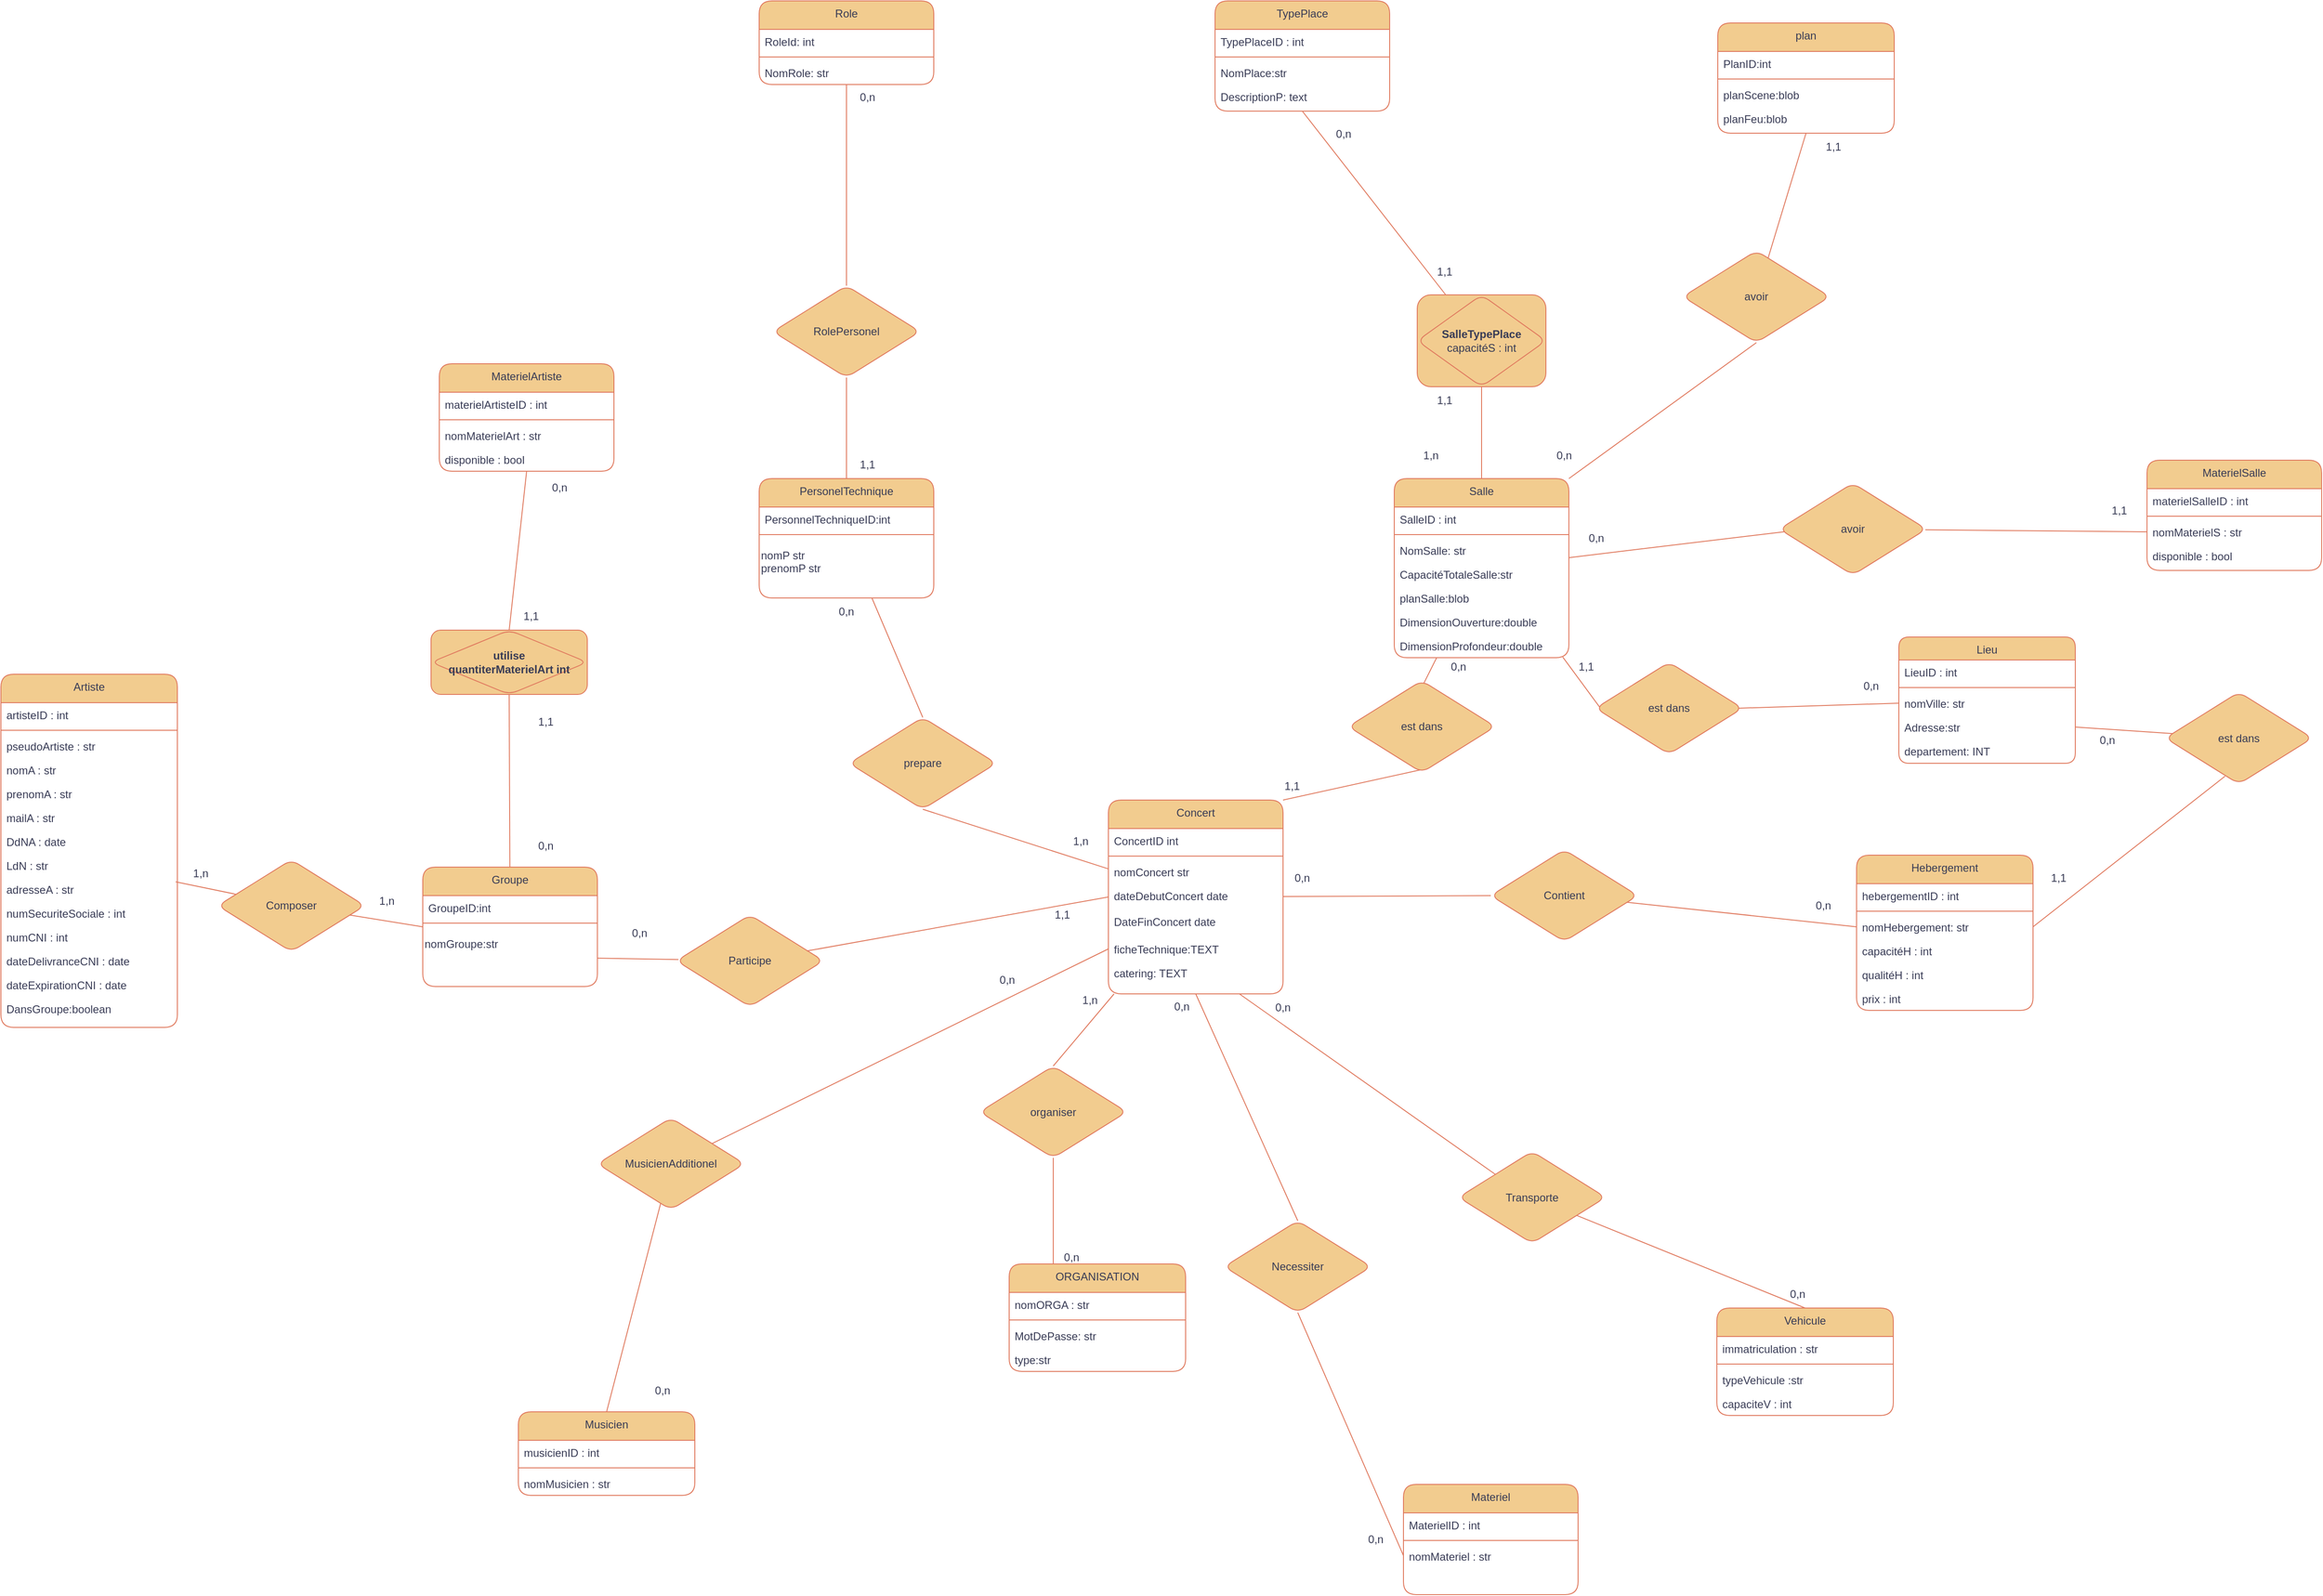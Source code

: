 <mxfile version="22.0.8" type="google">
  <diagram id="C5RBs43oDa-KdzZeNtuy" name="Page-1">
    <mxGraphModel grid="0" page="0" gridSize="10" guides="1" tooltips="1" connect="1" arrows="1" fold="1" pageScale="1" pageWidth="827" pageHeight="1169" math="0" shadow="0">
      <root>
        <mxCell id="WIyWlLk6GJQsqaUBKTNV-0" />
        <mxCell id="WIyWlLk6GJQsqaUBKTNV-1" parent="WIyWlLk6GJQsqaUBKTNV-0" />
        <mxCell id="wDKFszwRhM4f30pZds1r-0" value="Hebergement" style="swimlane;fontStyle=0;align=center;verticalAlign=top;childLayout=stackLayout;horizontal=1;startSize=31;horizontalStack=0;resizeParent=1;resizeLast=0;collapsible=1;marginBottom=0;rounded=1;shadow=0;strokeWidth=1;labelBackgroundColor=none;fillColor=#F2CC8F;strokeColor=#E07A5F;fontColor=#393C56;" vertex="1" parent="WIyWlLk6GJQsqaUBKTNV-1">
          <mxGeometry x="584" y="1660" width="192" height="169" as="geometry">
            <mxRectangle x="340" y="380" width="170" height="26" as="alternateBounds" />
          </mxGeometry>
        </mxCell>
        <mxCell id="wDKFszwRhM4f30pZds1r-1" value="hebergementID : int" style="text;align=left;verticalAlign=top;spacingLeft=4;spacingRight=4;overflow=hidden;rotatable=0;points=[[0,0.5],[1,0.5]];portConstraint=eastwest;labelBackgroundColor=none;fontColor=#393C56;rounded=1;" vertex="1" parent="wDKFszwRhM4f30pZds1r-0">
          <mxGeometry y="31" width="192" height="26" as="geometry" />
        </mxCell>
        <mxCell id="wDKFszwRhM4f30pZds1r-2" value="" style="line;html=1;strokeWidth=1;align=left;verticalAlign=middle;spacingTop=-1;spacingLeft=3;spacingRight=3;rotatable=0;labelPosition=right;points=[];portConstraint=eastwest;labelBackgroundColor=none;fillColor=#F2CC8F;strokeColor=#E07A5F;fontColor=#393C56;rounded=1;" vertex="1" parent="wDKFszwRhM4f30pZds1r-0">
          <mxGeometry y="57" width="192" height="8" as="geometry" />
        </mxCell>
        <mxCell id="wDKFszwRhM4f30pZds1r-3" value="nomHebergement: str" style="text;align=left;verticalAlign=top;spacingLeft=4;spacingRight=4;overflow=hidden;rotatable=0;points=[[0,0.5],[1,0.5]];portConstraint=eastwest;labelBackgroundColor=none;fontColor=#393C56;rounded=1;" vertex="1" parent="wDKFszwRhM4f30pZds1r-0">
          <mxGeometry y="65" width="192" height="26" as="geometry" />
        </mxCell>
        <mxCell id="wDKFszwRhM4f30pZds1r-4" value="capacitéH : int&#xa;" style="text;align=left;verticalAlign=top;spacingLeft=4;spacingRight=4;overflow=hidden;rotatable=0;points=[[0,0.5],[1,0.5]];portConstraint=eastwest;labelBackgroundColor=none;fontColor=#393C56;rounded=1;" vertex="1" parent="wDKFszwRhM4f30pZds1r-0">
          <mxGeometry y="91" width="192" height="26" as="geometry" />
        </mxCell>
        <mxCell id="wDKFszwRhM4f30pZds1r-5" value="qualitéH : int&#xa;" style="text;align=left;verticalAlign=top;spacingLeft=4;spacingRight=4;overflow=hidden;rotatable=0;points=[[0,0.5],[1,0.5]];portConstraint=eastwest;labelBackgroundColor=none;fontColor=#393C56;rounded=1;" vertex="1" parent="wDKFszwRhM4f30pZds1r-0">
          <mxGeometry y="117" width="192" height="26" as="geometry" />
        </mxCell>
        <mxCell id="roARsqYkyEpCIuC0-eB--0" value="prix : int&#xa;" style="text;align=left;verticalAlign=top;spacingLeft=4;spacingRight=4;overflow=hidden;rotatable=0;points=[[0,0.5],[1,0.5]];portConstraint=eastwest;labelBackgroundColor=none;fontColor=#393C56;rounded=1;" vertex="1" parent="wDKFszwRhM4f30pZds1r-0">
          <mxGeometry y="143" width="192" height="26" as="geometry" />
        </mxCell>
        <mxCell id="wDKFszwRhM4f30pZds1r-12" value="Vehicule" style="swimlane;fontStyle=0;align=center;verticalAlign=top;childLayout=stackLayout;horizontal=1;startSize=31;horizontalStack=0;resizeParent=1;resizeLast=0;collapsible=1;marginBottom=0;rounded=1;shadow=0;strokeWidth=1;labelBackgroundColor=none;fillColor=#F2CC8F;strokeColor=#E07A5F;fontColor=#393C56;" vertex="1" parent="WIyWlLk6GJQsqaUBKTNV-1">
          <mxGeometry x="432" y="2153" width="192" height="117" as="geometry">
            <mxRectangle x="340" y="380" width="170" height="26" as="alternateBounds" />
          </mxGeometry>
        </mxCell>
        <mxCell id="wDKFszwRhM4f30pZds1r-13" value="immatriculation : str " style="text;align=left;verticalAlign=top;spacingLeft=4;spacingRight=4;overflow=hidden;rotatable=0;points=[[0,0.5],[1,0.5]];portConstraint=eastwest;labelBackgroundColor=none;fontColor=#393C56;rounded=1;" vertex="1" parent="wDKFszwRhM4f30pZds1r-12">
          <mxGeometry y="31" width="192" height="26" as="geometry" />
        </mxCell>
        <mxCell id="wDKFszwRhM4f30pZds1r-14" value="" style="line;html=1;strokeWidth=1;align=left;verticalAlign=middle;spacingTop=-1;spacingLeft=3;spacingRight=3;rotatable=0;labelPosition=right;points=[];portConstraint=eastwest;labelBackgroundColor=none;fillColor=#F2CC8F;strokeColor=#E07A5F;fontColor=#393C56;rounded=1;" vertex="1" parent="wDKFszwRhM4f30pZds1r-12">
          <mxGeometry y="57" width="192" height="8" as="geometry" />
        </mxCell>
        <mxCell id="wDKFszwRhM4f30pZds1r-15" value="typeVehicule :str" style="text;align=left;verticalAlign=top;spacingLeft=4;spacingRight=4;overflow=hidden;rotatable=0;points=[[0,0.5],[1,0.5]];portConstraint=eastwest;labelBackgroundColor=none;fontColor=#393C56;rounded=1;" vertex="1" parent="wDKFszwRhM4f30pZds1r-12">
          <mxGeometry y="65" width="192" height="26" as="geometry" />
        </mxCell>
        <mxCell id="wDKFszwRhM4f30pZds1r-16" value="capaciteV : int" style="text;align=left;verticalAlign=top;spacingLeft=4;spacingRight=4;overflow=hidden;rotatable=0;points=[[0,0.5],[1,0.5]];portConstraint=eastwest;labelBackgroundColor=none;fontColor=#393C56;rounded=1;" vertex="1" parent="wDKFszwRhM4f30pZds1r-12">
          <mxGeometry y="91" width="192" height="26" as="geometry" />
        </mxCell>
        <mxCell id="wDKFszwRhM4f30pZds1r-26" value="Musicien" style="swimlane;fontStyle=0;align=center;verticalAlign=top;childLayout=stackLayout;horizontal=1;startSize=31;horizontalStack=0;resizeParent=1;resizeLast=0;collapsible=1;marginBottom=0;rounded=1;shadow=0;strokeWidth=1;labelBackgroundColor=none;fillColor=#F2CC8F;strokeColor=#E07A5F;fontColor=#393C56;" vertex="1" parent="WIyWlLk6GJQsqaUBKTNV-1">
          <mxGeometry x="-872" y="2266" width="192" height="91" as="geometry">
            <mxRectangle x="340" y="380" width="170" height="26" as="alternateBounds" />
          </mxGeometry>
        </mxCell>
        <mxCell id="wDKFszwRhM4f30pZds1r-27" value="musicienID : int" style="text;align=left;verticalAlign=top;spacingLeft=4;spacingRight=4;overflow=hidden;rotatable=0;points=[[0,0.5],[1,0.5]];portConstraint=eastwest;labelBackgroundColor=none;fontColor=#393C56;rounded=1;" vertex="1" parent="wDKFszwRhM4f30pZds1r-26">
          <mxGeometry y="31" width="192" height="26" as="geometry" />
        </mxCell>
        <mxCell id="wDKFszwRhM4f30pZds1r-28" value="" style="line;html=1;strokeWidth=1;align=left;verticalAlign=middle;spacingTop=-1;spacingLeft=3;spacingRight=3;rotatable=0;labelPosition=right;points=[];portConstraint=eastwest;labelBackgroundColor=none;fillColor=#F2CC8F;strokeColor=#E07A5F;fontColor=#393C56;rounded=1;" vertex="1" parent="wDKFszwRhM4f30pZds1r-26">
          <mxGeometry y="57" width="192" height="8" as="geometry" />
        </mxCell>
        <mxCell id="wDKFszwRhM4f30pZds1r-29" value="nomMusicien : str" style="text;align=left;verticalAlign=top;spacingLeft=4;spacingRight=4;overflow=hidden;rotatable=0;points=[[0,0.5],[1,0.5]];portConstraint=eastwest;labelBackgroundColor=none;fontColor=#393C56;rounded=1;" vertex="1" parent="wDKFszwRhM4f30pZds1r-26">
          <mxGeometry y="65" width="192" height="26" as="geometry" />
        </mxCell>
        <mxCell id="wDKFszwRhM4f30pZds1r-36" style="rounded=1;orthogonalLoop=1;jettySize=auto;html=1;entryX=0.5;entryY=0;entryDx=0;entryDy=0;endArrow=none;endFill=0;labelBackgroundColor=none;strokeColor=#E07A5F;fontColor=default;" edge="1" parent="WIyWlLk6GJQsqaUBKTNV-1" source="TiZvxmLFOPFpKtNuPVVe-3" target="wDKFszwRhM4f30pZds1r-26">
          <mxGeometry relative="1" as="geometry">
            <mxPoint x="-708" y="2044" as="sourcePoint" />
          </mxGeometry>
        </mxCell>
        <mxCell id="TiZvxmLFOPFpKtNuPVVe-1" style="rounded=0;orthogonalLoop=1;jettySize=auto;html=1;entryX=0;entryY=0.5;entryDx=0;entryDy=0;endArrow=none;endFill=0;labelBackgroundColor=none;strokeColor=#E07A5F;fontColor=default;" edge="1" parent="WIyWlLk6GJQsqaUBKTNV-1" source="TiZvxmLFOPFpKtNuPVVe-3" target="AJhuhPeZdVxWBHjCiycq-2">
          <mxGeometry relative="1" as="geometry">
            <mxPoint x="-640.267" y="1974" as="sourcePoint" />
          </mxGeometry>
        </mxCell>
        <mxCell id="wDKFszwRhM4f30pZds1r-38" value="Artiste" style="swimlane;fontStyle=0;align=center;verticalAlign=top;childLayout=stackLayout;horizontal=1;startSize=31;horizontalStack=0;resizeParent=1;resizeLast=0;collapsible=1;marginBottom=0;rounded=1;shadow=0;strokeWidth=1;labelBackgroundColor=none;fillColor=#F2CC8F;strokeColor=#E07A5F;fontColor=#393C56;" vertex="1" parent="WIyWlLk6GJQsqaUBKTNV-1">
          <mxGeometry x="-1435" y="1463" width="192" height="384.5" as="geometry">
            <mxRectangle x="340" y="380" width="170" height="26" as="alternateBounds" />
          </mxGeometry>
        </mxCell>
        <mxCell id="wDKFszwRhM4f30pZds1r-39" value="artisteID : int" style="text;align=left;verticalAlign=top;spacingLeft=4;spacingRight=4;overflow=hidden;rotatable=0;points=[[0,0.5],[1,0.5]];portConstraint=eastwest;labelBackgroundColor=none;fontColor=#393C56;rounded=1;" vertex="1" parent="wDKFszwRhM4f30pZds1r-38">
          <mxGeometry y="31" width="192" height="26" as="geometry" />
        </mxCell>
        <mxCell id="wDKFszwRhM4f30pZds1r-40" value="" style="line;html=1;strokeWidth=1;align=left;verticalAlign=middle;spacingTop=-1;spacingLeft=3;spacingRight=3;rotatable=0;labelPosition=right;points=[];portConstraint=eastwest;labelBackgroundColor=none;fillColor=#F2CC8F;strokeColor=#E07A5F;fontColor=#393C56;rounded=1;" vertex="1" parent="wDKFszwRhM4f30pZds1r-38">
          <mxGeometry y="57" width="192" height="8" as="geometry" />
        </mxCell>
        <mxCell id="wDKFszwRhM4f30pZds1r-41" value="pseudoArtiste : str" style="text;align=left;verticalAlign=top;spacingLeft=4;spacingRight=4;overflow=hidden;rotatable=0;points=[[0,0.5],[1,0.5]];portConstraint=eastwest;labelBackgroundColor=none;fontColor=#393C56;rounded=1;" vertex="1" parent="wDKFszwRhM4f30pZds1r-38">
          <mxGeometry y="65" width="192" height="26" as="geometry" />
        </mxCell>
        <mxCell id="wDKFszwRhM4f30pZds1r-46" value="nomA : str" style="text;align=left;verticalAlign=top;spacingLeft=4;spacingRight=4;overflow=hidden;rotatable=0;points=[[0,0.5],[1,0.5]];portConstraint=eastwest;labelBackgroundColor=none;fontColor=#393C56;rounded=1;" vertex="1" parent="wDKFszwRhM4f30pZds1r-38">
          <mxGeometry y="91" width="192" height="26" as="geometry" />
        </mxCell>
        <mxCell id="wDKFszwRhM4f30pZds1r-42" value="prenomA : str" style="text;align=left;verticalAlign=top;spacingLeft=4;spacingRight=4;overflow=hidden;rotatable=0;points=[[0,0.5],[1,0.5]];portConstraint=eastwest;labelBackgroundColor=none;fontColor=#393C56;rounded=1;" vertex="1" parent="wDKFszwRhM4f30pZds1r-38">
          <mxGeometry y="117" width="192" height="26" as="geometry" />
        </mxCell>
        <mxCell id="wDKFszwRhM4f30pZds1r-43" value="mailA : str" style="text;align=left;verticalAlign=top;spacingLeft=4;spacingRight=4;overflow=hidden;rotatable=0;points=[[0,0.5],[1,0.5]];portConstraint=eastwest;labelBackgroundColor=none;fontColor=#393C56;rounded=1;" vertex="1" parent="wDKFszwRhM4f30pZds1r-38">
          <mxGeometry y="143" width="192" height="26" as="geometry" />
        </mxCell>
        <mxCell id="wDKFszwRhM4f30pZds1r-44" value="DdNA : date" style="text;align=left;verticalAlign=top;spacingLeft=4;spacingRight=4;overflow=hidden;rotatable=0;points=[[0,0.5],[1,0.5]];portConstraint=eastwest;labelBackgroundColor=none;fontColor=#393C56;rounded=1;" vertex="1" parent="wDKFszwRhM4f30pZds1r-38">
          <mxGeometry y="169" width="192" height="26" as="geometry" />
        </mxCell>
        <mxCell id="wDKFszwRhM4f30pZds1r-47" value="LdN : str" style="text;align=left;verticalAlign=top;spacingLeft=4;spacingRight=4;overflow=hidden;rotatable=0;points=[[0,0.5],[1,0.5]];portConstraint=eastwest;labelBackgroundColor=none;fontColor=#393C56;rounded=1;" vertex="1" parent="wDKFszwRhM4f30pZds1r-38">
          <mxGeometry y="195" width="192" height="26" as="geometry" />
        </mxCell>
        <mxCell id="wDKFszwRhM4f30pZds1r-45" value="adresseA : str" style="text;align=left;verticalAlign=top;spacingLeft=4;spacingRight=4;overflow=hidden;rotatable=0;points=[[0,0.5],[1,0.5]];portConstraint=eastwest;labelBackgroundColor=none;fontColor=#393C56;rounded=1;" vertex="1" parent="wDKFszwRhM4f30pZds1r-38">
          <mxGeometry y="221" width="192" height="26" as="geometry" />
        </mxCell>
        <mxCell id="wDKFszwRhM4f30pZds1r-48" value="numSecuriteSociale : int" style="text;align=left;verticalAlign=top;spacingLeft=4;spacingRight=4;overflow=hidden;rotatable=0;points=[[0,0.5],[1,0.5]];portConstraint=eastwest;labelBackgroundColor=none;fontColor=#393C56;rounded=1;" vertex="1" parent="wDKFszwRhM4f30pZds1r-38">
          <mxGeometry y="247" width="192" height="26" as="geometry" />
        </mxCell>
        <mxCell id="wDKFszwRhM4f30pZds1r-62" value="numCNI : int" style="text;align=left;verticalAlign=top;spacingLeft=4;spacingRight=4;overflow=hidden;rotatable=0;points=[[0,0.5],[1,0.5]];portConstraint=eastwest;labelBackgroundColor=none;fontColor=#393C56;rounded=1;" vertex="1" parent="wDKFszwRhM4f30pZds1r-38">
          <mxGeometry y="273" width="192" height="26" as="geometry" />
        </mxCell>
        <mxCell id="wDKFszwRhM4f30pZds1r-63" value="dateDelivranceCNI : date" style="text;align=left;verticalAlign=top;spacingLeft=4;spacingRight=4;overflow=hidden;rotatable=0;points=[[0,0.5],[1,0.5]];portConstraint=eastwest;labelBackgroundColor=none;fontColor=#393C56;rounded=1;" vertex="1" parent="wDKFszwRhM4f30pZds1r-38">
          <mxGeometry y="299" width="192" height="26" as="geometry" />
        </mxCell>
        <mxCell id="wDKFszwRhM4f30pZds1r-64" value="dateExpirationCNI : date" style="text;align=left;verticalAlign=top;spacingLeft=4;spacingRight=4;overflow=hidden;rotatable=0;points=[[0,0.5],[1,0.5]];portConstraint=eastwest;labelBackgroundColor=none;fontColor=#393C56;rounded=1;" vertex="1" parent="wDKFszwRhM4f30pZds1r-38">
          <mxGeometry y="325" width="192" height="26" as="geometry" />
        </mxCell>
        <mxCell id="TiZvxmLFOPFpKtNuPVVe-4" value="DansGroupe:boolean" style="text;align=left;verticalAlign=top;spacingLeft=4;spacingRight=4;overflow=hidden;rotatable=0;points=[[0,0.5],[1,0.5]];portConstraint=eastwest;labelBackgroundColor=none;fontColor=#393C56;rounded=1;" vertex="1" parent="wDKFszwRhM4f30pZds1r-38">
          <mxGeometry y="351" width="192" height="26" as="geometry" />
        </mxCell>
        <mxCell id="wDKFszwRhM4f30pZds1r-65" value="MaterielSalle" style="swimlane;fontStyle=0;align=center;verticalAlign=top;childLayout=stackLayout;horizontal=1;startSize=31;horizontalStack=0;resizeParent=1;resizeLast=0;collapsible=1;marginBottom=0;rounded=1;shadow=0;strokeWidth=1;labelBackgroundColor=none;fillColor=#F2CC8F;strokeColor=#E07A5F;fontColor=#393C56;" vertex="1" parent="WIyWlLk6GJQsqaUBKTNV-1">
          <mxGeometry x="900" y="1230" width="190" height="120" as="geometry">
            <mxRectangle x="340" y="380" width="170" height="26" as="alternateBounds" />
          </mxGeometry>
        </mxCell>
        <mxCell id="wDKFszwRhM4f30pZds1r-66" value="materielSalleID : int" style="text;align=left;verticalAlign=top;spacingLeft=4;spacingRight=4;overflow=hidden;rotatable=0;points=[[0,0.5],[1,0.5]];portConstraint=eastwest;labelBackgroundColor=none;fontColor=#393C56;rounded=1;" vertex="1" parent="wDKFszwRhM4f30pZds1r-65">
          <mxGeometry y="31" width="190" height="26" as="geometry" />
        </mxCell>
        <mxCell id="wDKFszwRhM4f30pZds1r-67" value="" style="line;html=1;strokeWidth=1;align=left;verticalAlign=middle;spacingTop=-1;spacingLeft=3;spacingRight=3;rotatable=0;labelPosition=right;points=[];portConstraint=eastwest;labelBackgroundColor=none;fillColor=#F2CC8F;strokeColor=#E07A5F;fontColor=#393C56;rounded=1;" vertex="1" parent="wDKFszwRhM4f30pZds1r-65">
          <mxGeometry y="57" width="190" height="8" as="geometry" />
        </mxCell>
        <mxCell id="wDKFszwRhM4f30pZds1r-68" value="nomMaterielS : str" style="text;align=left;verticalAlign=top;spacingLeft=4;spacingRight=4;overflow=hidden;rotatable=0;points=[[0,0.5],[1,0.5]];portConstraint=eastwest;labelBackgroundColor=none;fontColor=#393C56;rounded=1;" vertex="1" parent="wDKFszwRhM4f30pZds1r-65">
          <mxGeometry y="65" width="190" height="26" as="geometry" />
        </mxCell>
        <mxCell id="wDKFszwRhM4f30pZds1r-70" value="disponible : bool" style="text;align=left;verticalAlign=top;spacingLeft=4;spacingRight=4;overflow=hidden;rotatable=0;points=[[0,0.5],[1,0.5]];portConstraint=eastwest;labelBackgroundColor=none;fontColor=#393C56;rounded=1;" vertex="1" parent="wDKFszwRhM4f30pZds1r-65">
          <mxGeometry y="91" width="190" height="26" as="geometry" />
        </mxCell>
        <mxCell id="AfBvXeTGOrys0jYBdzUV-38" style="edgeStyle=orthogonalEdgeStyle;rounded=1;orthogonalLoop=1;jettySize=auto;html=1;entryX=0.5;entryY=1;entryDx=0;entryDy=0;endArrow=none;endFill=0;labelBackgroundColor=none;strokeColor=#E07A5F;fontColor=default;" edge="1" parent="WIyWlLk6GJQsqaUBKTNV-1" source="AfBvXeTGOrys0jYBdzUV-22" target="AfBvXeTGOrys0jYBdzUV-37">
          <mxGeometry relative="1" as="geometry" />
        </mxCell>
        <mxCell id="rAAxgLf0EFrrexBY6c0V-7" style="rounded=1;orthogonalLoop=1;jettySize=auto;html=1;entryX=0.5;entryY=0;entryDx=0;entryDy=0;endArrow=none;endFill=0;labelBackgroundColor=none;strokeColor=#E07A5F;fontColor=default;" edge="1" parent="WIyWlLk6GJQsqaUBKTNV-1" source="AfBvXeTGOrys0jYBdzUV-22" target="rAAxgLf0EFrrexBY6c0V-6">
          <mxGeometry relative="1" as="geometry">
            <mxPoint x="-509" y="1470" as="targetPoint" />
          </mxGeometry>
        </mxCell>
        <mxCell id="AfBvXeTGOrys0jYBdzUV-22" value="PersonelTechnique" style="swimlane;fontStyle=0;align=center;verticalAlign=top;childLayout=stackLayout;horizontal=1;startSize=31;horizontalStack=0;resizeParent=1;resizeLast=0;collapsible=1;marginBottom=0;rounded=1;shadow=0;strokeWidth=1;labelBackgroundColor=none;fillColor=#F2CC8F;strokeColor=#E07A5F;fontColor=#393C56;" vertex="1" parent="WIyWlLk6GJQsqaUBKTNV-1">
          <mxGeometry x="-610" y="1250" width="190" height="130" as="geometry">
            <mxRectangle x="340" y="380" width="170" height="26" as="alternateBounds" />
          </mxGeometry>
        </mxCell>
        <mxCell id="AfBvXeTGOrys0jYBdzUV-23" value="PersonnelTechniqueID:int" style="text;align=left;verticalAlign=top;spacingLeft=4;spacingRight=4;overflow=hidden;rotatable=0;points=[[0,0.5],[1,0.5]];portConstraint=eastwest;labelBackgroundColor=none;fontColor=#393C56;rounded=1;" vertex="1" parent="AfBvXeTGOrys0jYBdzUV-22">
          <mxGeometry y="31" width="190" height="26" as="geometry" />
        </mxCell>
        <mxCell id="AfBvXeTGOrys0jYBdzUV-24" value="" style="line;html=1;strokeWidth=1;align=left;verticalAlign=middle;spacingTop=-1;spacingLeft=3;spacingRight=3;rotatable=0;labelPosition=right;points=[];portConstraint=eastwest;labelBackgroundColor=none;fillColor=#F2CC8F;strokeColor=#E07A5F;fontColor=#393C56;rounded=1;" vertex="1" parent="AfBvXeTGOrys0jYBdzUV-22">
          <mxGeometry y="57" width="190" height="8" as="geometry" />
        </mxCell>
        <mxCell id="TyVPyKYXxjt4fqLiTHCA-40" value="&lt;div align=&quot;left&quot;&gt;nomP str&lt;/div&gt;&lt;div align=&quot;left&quot;&gt;prenomP str&lt;br&gt;&lt;/div&gt;&lt;div&gt;&lt;br&gt;&lt;/div&gt;" style="text;html=1;strokeColor=none;fillColor=none;align=left;verticalAlign=middle;whiteSpace=wrap;rounded=0;fontColor=#393C56;labelBackgroundColor=none;" vertex="1" parent="AfBvXeTGOrys0jYBdzUV-22">
          <mxGeometry y="65" width="190" height="65" as="geometry" />
        </mxCell>
        <mxCell id="AfBvXeTGOrys0jYBdzUV-39" style="edgeStyle=orthogonalEdgeStyle;rounded=1;orthogonalLoop=1;jettySize=auto;html=1;entryX=0.5;entryY=0;entryDx=0;entryDy=0;endArrow=none;endFill=0;labelBackgroundColor=none;strokeColor=#E07A5F;fontColor=default;" edge="1" parent="WIyWlLk6GJQsqaUBKTNV-1" source="AfBvXeTGOrys0jYBdzUV-27" target="AfBvXeTGOrys0jYBdzUV-37">
          <mxGeometry relative="1" as="geometry" />
        </mxCell>
        <mxCell id="AfBvXeTGOrys0jYBdzUV-27" value="Role" style="swimlane;fontStyle=0;align=center;verticalAlign=top;childLayout=stackLayout;horizontal=1;startSize=31;horizontalStack=0;resizeParent=1;resizeLast=0;collapsible=1;marginBottom=0;rounded=1;shadow=0;strokeWidth=1;labelBackgroundColor=none;fillColor=#F2CC8F;strokeColor=#E07A5F;fontColor=#393C56;" vertex="1" parent="WIyWlLk6GJQsqaUBKTNV-1">
          <mxGeometry x="-610" y="730" width="190" height="91" as="geometry">
            <mxRectangle x="340" y="380" width="170" height="26" as="alternateBounds" />
          </mxGeometry>
        </mxCell>
        <mxCell id="AfBvXeTGOrys0jYBdzUV-28" value="RoleId: int" style="text;align=left;verticalAlign=top;spacingLeft=4;spacingRight=4;overflow=hidden;rotatable=0;points=[[0,0.5],[1,0.5]];portConstraint=eastwest;labelBackgroundColor=none;fontColor=#393C56;rounded=1;" vertex="1" parent="AfBvXeTGOrys0jYBdzUV-27">
          <mxGeometry y="31" width="190" height="26" as="geometry" />
        </mxCell>
        <mxCell id="AfBvXeTGOrys0jYBdzUV-29" value="" style="line;html=1;strokeWidth=1;align=left;verticalAlign=middle;spacingTop=-1;spacingLeft=3;spacingRight=3;rotatable=0;labelPosition=right;points=[];portConstraint=eastwest;labelBackgroundColor=none;fillColor=#F2CC8F;strokeColor=#E07A5F;fontColor=#393C56;rounded=1;" vertex="1" parent="AfBvXeTGOrys0jYBdzUV-27">
          <mxGeometry y="57" width="190" height="8" as="geometry" />
        </mxCell>
        <mxCell id="AfBvXeTGOrys0jYBdzUV-34" value="NomRole: str" style="text;align=left;verticalAlign=top;spacingLeft=4;spacingRight=4;overflow=hidden;rotatable=0;points=[[0,0.5],[1,0.5]];portConstraint=eastwest;labelBackgroundColor=none;fontColor=#393C56;rounded=1;" vertex="1" parent="AfBvXeTGOrys0jYBdzUV-27">
          <mxGeometry y="65" width="190" height="26" as="geometry" />
        </mxCell>
        <mxCell id="AfBvXeTGOrys0jYBdzUV-37" value="RolePersonel" style="shape=rhombus;perimeter=rhombusPerimeter;whiteSpace=wrap;html=1;align=center;fillStyle=auto;labelBackgroundColor=none;fillColor=#F2CC8F;strokeColor=#E07A5F;fontColor=#393C56;rounded=1;" vertex="1" parent="WIyWlLk6GJQsqaUBKTNV-1">
          <mxGeometry x="-595" y="1040" width="160" height="100" as="geometry" />
        </mxCell>
        <mxCell id="AfBvXeTGOrys0jYBdzUV-46" style="rounded=1;orthogonalLoop=1;jettySize=auto;html=1;entryX=0.049;entryY=0.526;entryDx=0;entryDy=0;endArrow=none;endFill=0;labelBackgroundColor=none;strokeColor=#E07A5F;fontColor=default;entryPerimeter=0;" edge="1" parent="WIyWlLk6GJQsqaUBKTNV-1" source="AfBvXeTGOrys0jYBdzUV-40" target="AfBvXeTGOrys0jYBdzUV-45">
          <mxGeometry relative="1" as="geometry" />
        </mxCell>
        <mxCell id="AfBvXeTGOrys0jYBdzUV-60" style="edgeStyle=orthogonalEdgeStyle;rounded=1;orthogonalLoop=1;jettySize=auto;html=1;entryX=0.5;entryY=1;entryDx=0;entryDy=0;endArrow=none;endFill=0;labelBackgroundColor=none;strokeColor=#E07A5F;fontColor=default;" edge="1" parent="WIyWlLk6GJQsqaUBKTNV-1" source="AfBvXeTGOrys0jYBdzUV-40" target="AfBvXeTGOrys0jYBdzUV-59">
          <mxGeometry relative="1" as="geometry" />
        </mxCell>
        <mxCell id="rAAxgLf0EFrrexBY6c0V-20" style="rounded=1;orthogonalLoop=1;jettySize=auto;html=1;entryX=0.511;entryY=0.037;entryDx=0;entryDy=0;endArrow=none;endFill=0;labelBackgroundColor=none;strokeColor=#E07A5F;fontColor=default;entryPerimeter=0;" edge="1" parent="WIyWlLk6GJQsqaUBKTNV-1" source="AfBvXeTGOrys0jYBdzUV-40" target="rAAxgLf0EFrrexBY6c0V-18">
          <mxGeometry relative="1" as="geometry" />
        </mxCell>
        <mxCell id="rAAxgLf0EFrrexBY6c0V-44" style="rounded=1;orthogonalLoop=1;jettySize=auto;html=1;entryX=0.036;entryY=0.506;entryDx=0;entryDy=0;endArrow=none;endFill=0;labelBackgroundColor=none;strokeColor=#E07A5F;fontColor=default;entryPerimeter=0;exitX=0.965;exitY=0.972;exitDx=0;exitDy=0;exitPerimeter=0;" edge="1" parent="WIyWlLk6GJQsqaUBKTNV-1" source="n8KyGZuKO7ytAvBbDKDA-39" target="rAAxgLf0EFrrexBY6c0V-43">
          <mxGeometry relative="1" as="geometry">
            <mxPoint x="260" y="1430" as="sourcePoint" />
          </mxGeometry>
        </mxCell>
        <mxCell id="AfBvXeTGOrys0jYBdzUV-40" value="Salle" style="swimlane;fontStyle=0;align=center;verticalAlign=top;childLayout=stackLayout;horizontal=1;startSize=31;horizontalStack=0;resizeParent=1;resizeLast=0;collapsible=1;marginBottom=0;rounded=1;shadow=0;strokeWidth=1;labelBackgroundColor=none;fillColor=#F2CC8F;strokeColor=#E07A5F;fontColor=#393C56;" vertex="1" parent="WIyWlLk6GJQsqaUBKTNV-1">
          <mxGeometry x="81" y="1250" width="190" height="195" as="geometry">
            <mxRectangle x="340" y="380" width="170" height="26" as="alternateBounds" />
          </mxGeometry>
        </mxCell>
        <mxCell id="AfBvXeTGOrys0jYBdzUV-41" value="SalleID : int" style="text;align=left;verticalAlign=top;spacingLeft=4;spacingRight=4;overflow=hidden;rotatable=0;points=[[0,0.5],[1,0.5]];portConstraint=eastwest;labelBackgroundColor=none;fontColor=#393C56;rounded=1;" vertex="1" parent="AfBvXeTGOrys0jYBdzUV-40">
          <mxGeometry y="31" width="190" height="26" as="geometry" />
        </mxCell>
        <mxCell id="AfBvXeTGOrys0jYBdzUV-42" value="" style="line;html=1;strokeWidth=1;align=left;verticalAlign=middle;spacingTop=-1;spacingLeft=3;spacingRight=3;rotatable=0;labelPosition=right;points=[];portConstraint=eastwest;labelBackgroundColor=none;fillColor=#F2CC8F;strokeColor=#E07A5F;fontColor=#393C56;rounded=1;" vertex="1" parent="AfBvXeTGOrys0jYBdzUV-40">
          <mxGeometry y="57" width="190" height="8" as="geometry" />
        </mxCell>
        <mxCell id="AfBvXeTGOrys0jYBdzUV-43" value="NomSalle: str" style="text;align=left;verticalAlign=top;spacingLeft=4;spacingRight=4;overflow=hidden;rotatable=0;points=[[0,0.5],[1,0.5]];portConstraint=eastwest;labelBackgroundColor=none;fontColor=#393C56;rounded=1;" vertex="1" parent="AfBvXeTGOrys0jYBdzUV-40">
          <mxGeometry y="65" width="190" height="26" as="geometry" />
        </mxCell>
        <mxCell id="AfBvXeTGOrys0jYBdzUV-44" value="CapacitéTotaleSalle:str&#xa;" style="text;align=left;verticalAlign=top;spacingLeft=4;spacingRight=4;overflow=hidden;rotatable=0;points=[[0,0.5],[1,0.5]];portConstraint=eastwest;labelBackgroundColor=none;fontColor=#393C56;rounded=1;" vertex="1" parent="AfBvXeTGOrys0jYBdzUV-40">
          <mxGeometry y="91" width="190" height="26" as="geometry" />
        </mxCell>
        <mxCell id="n8KyGZuKO7ytAvBbDKDA-25" value="planSalle:blob" style="text;align=left;verticalAlign=top;spacingLeft=4;spacingRight=4;overflow=hidden;rotatable=0;points=[[0,0.5],[1,0.5]];portConstraint=eastwest;labelBackgroundColor=none;fontColor=#393C56;rounded=1;" vertex="1" parent="AfBvXeTGOrys0jYBdzUV-40">
          <mxGeometry y="117" width="190" height="26" as="geometry" />
        </mxCell>
        <mxCell id="n8KyGZuKO7ytAvBbDKDA-40" value="DimensionOuverture:double" style="text;align=left;verticalAlign=top;spacingLeft=4;spacingRight=4;overflow=hidden;rotatable=0;points=[[0,0.5],[1,0.5]];portConstraint=eastwest;labelBackgroundColor=none;fontColor=#393C56;rounded=1;" vertex="1" parent="AfBvXeTGOrys0jYBdzUV-40">
          <mxGeometry y="143" width="190" height="26" as="geometry" />
        </mxCell>
        <mxCell id="n8KyGZuKO7ytAvBbDKDA-39" value="DimensionProfondeur:double" style="text;align=left;verticalAlign=top;spacingLeft=4;spacingRight=4;overflow=hidden;rotatable=0;points=[[0,0.5],[1,0.5]];portConstraint=eastwest;labelBackgroundColor=none;fontColor=#393C56;rounded=1;" vertex="1" parent="AfBvXeTGOrys0jYBdzUV-40">
          <mxGeometry y="169" width="190" height="26" as="geometry" />
        </mxCell>
        <mxCell id="AfBvXeTGOrys0jYBdzUV-47" style="rounded=1;orthogonalLoop=1;jettySize=auto;html=1;entryX=0;entryY=0.5;entryDx=0;entryDy=0;endArrow=none;endFill=0;labelBackgroundColor=none;strokeColor=#E07A5F;fontColor=default;" edge="1" parent="WIyWlLk6GJQsqaUBKTNV-1" source="AfBvXeTGOrys0jYBdzUV-45" target="wDKFszwRhM4f30pZds1r-68">
          <mxGeometry relative="1" as="geometry" />
        </mxCell>
        <mxCell id="AfBvXeTGOrys0jYBdzUV-45" value="avoir" style="shape=rhombus;perimeter=rhombusPerimeter;whiteSpace=wrap;html=1;align=center;fillStyle=auto;labelBackgroundColor=none;fillColor=#F2CC8F;strokeColor=#E07A5F;fontColor=#393C56;rounded=1;" vertex="1" parent="WIyWlLk6GJQsqaUBKTNV-1">
          <mxGeometry x="500" y="1255" width="160" height="100" as="geometry" />
        </mxCell>
        <mxCell id="AfBvXeTGOrys0jYBdzUV-49" value="TypePlace" style="swimlane;fontStyle=0;align=center;verticalAlign=top;childLayout=stackLayout;horizontal=1;startSize=31;horizontalStack=0;resizeParent=1;resizeLast=0;collapsible=1;marginBottom=0;rounded=1;shadow=0;strokeWidth=1;labelBackgroundColor=none;fillColor=#F2CC8F;strokeColor=#E07A5F;fontColor=#393C56;" vertex="1" parent="WIyWlLk6GJQsqaUBKTNV-1">
          <mxGeometry x="-114" y="730" width="190" height="120" as="geometry">
            <mxRectangle x="340" y="380" width="170" height="26" as="alternateBounds" />
          </mxGeometry>
        </mxCell>
        <mxCell id="AfBvXeTGOrys0jYBdzUV-50" value="TypePlaceID : int" style="text;align=left;verticalAlign=top;spacingLeft=4;spacingRight=4;overflow=hidden;rotatable=0;points=[[0,0.5],[1,0.5]];portConstraint=eastwest;labelBackgroundColor=none;fontColor=#393C56;rounded=1;" vertex="1" parent="AfBvXeTGOrys0jYBdzUV-49">
          <mxGeometry y="31" width="190" height="26" as="geometry" />
        </mxCell>
        <mxCell id="AfBvXeTGOrys0jYBdzUV-51" value="" style="line;html=1;strokeWidth=1;align=left;verticalAlign=middle;spacingTop=-1;spacingLeft=3;spacingRight=3;rotatable=0;labelPosition=right;points=[];portConstraint=eastwest;labelBackgroundColor=none;fillColor=#F2CC8F;strokeColor=#E07A5F;fontColor=#393C56;rounded=1;" vertex="1" parent="AfBvXeTGOrys0jYBdzUV-49">
          <mxGeometry y="57" width="190" height="8" as="geometry" />
        </mxCell>
        <mxCell id="AfBvXeTGOrys0jYBdzUV-52" value="NomPlace:str" style="text;align=left;verticalAlign=top;spacingLeft=4;spacingRight=4;overflow=hidden;rotatable=0;points=[[0,0.5],[1,0.5]];portConstraint=eastwest;labelBackgroundColor=none;fontColor=#393C56;rounded=1;" vertex="1" parent="AfBvXeTGOrys0jYBdzUV-49">
          <mxGeometry y="65" width="190" height="26" as="geometry" />
        </mxCell>
        <mxCell id="AfBvXeTGOrys0jYBdzUV-53" value="DescriptionP: text" style="text;align=left;verticalAlign=top;spacingLeft=4;spacingRight=4;overflow=hidden;rotatable=0;points=[[0,0.5],[1,0.5]];portConstraint=eastwest;labelBackgroundColor=none;fontColor=#393C56;rounded=1;" vertex="1" parent="AfBvXeTGOrys0jYBdzUV-49">
          <mxGeometry y="91" width="190" height="26" as="geometry" />
        </mxCell>
        <mxCell id="AfBvXeTGOrys0jYBdzUV-61" style="rounded=1;orthogonalLoop=1;jettySize=auto;html=1;entryX=0.5;entryY=1;entryDx=0;entryDy=0;endArrow=none;endFill=0;labelBackgroundColor=none;strokeColor=#E07A5F;fontColor=default;" edge="1" parent="WIyWlLk6GJQsqaUBKTNV-1" source="AfBvXeTGOrys0jYBdzUV-59" target="AfBvXeTGOrys0jYBdzUV-49">
          <mxGeometry relative="1" as="geometry" />
        </mxCell>
        <mxCell id="AfBvXeTGOrys0jYBdzUV-59" value="&lt;div&gt;&lt;b&gt;SalleTypePlace&lt;/b&gt;&lt;/div&gt;&lt;div&gt;capacitéS : int&lt;br&gt;&lt;/div&gt;" style="shape=associativeEntity;whiteSpace=wrap;html=1;align=center;labelBackgroundColor=none;fillColor=#F2CC8F;strokeColor=#E07A5F;fontColor=#393C56;rounded=1;" vertex="1" parent="WIyWlLk6GJQsqaUBKTNV-1">
          <mxGeometry x="106" y="1050" width="140" height="100" as="geometry" />
        </mxCell>
        <mxCell id="rAAxgLf0EFrrexBY6c0V-8" style="rounded=1;orthogonalLoop=1;jettySize=auto;html=1;entryX=0.5;entryY=1;entryDx=0;entryDy=0;endArrow=none;endFill=0;labelBackgroundColor=none;strokeColor=#E07A5F;fontColor=default;" edge="1" parent="WIyWlLk6GJQsqaUBKTNV-1" source="09vynYddfmvWjdpuQkQc-38" target="rAAxgLf0EFrrexBY6c0V-6">
          <mxGeometry relative="1" as="geometry" />
        </mxCell>
        <mxCell id="rAAxgLf0EFrrexBY6c0V-10" style="rounded=1;orthogonalLoop=1;jettySize=auto;html=1;entryX=0.5;entryY=0;entryDx=0;entryDy=0;endArrow=none;endFill=0;labelBackgroundColor=none;strokeColor=#E07A5F;fontColor=default;" edge="1" parent="WIyWlLk6GJQsqaUBKTNV-1" source="09vynYddfmvWjdpuQkQc-38" target="rAAxgLf0EFrrexBY6c0V-9">
          <mxGeometry relative="1" as="geometry" />
        </mxCell>
        <mxCell id="rAAxgLf0EFrrexBY6c0V-19" style="rounded=1;orthogonalLoop=1;jettySize=auto;html=1;exitX=1;exitY=0;exitDx=0;exitDy=0;entryX=0.5;entryY=0.968;entryDx=0;entryDy=0;endArrow=none;endFill=0;labelBackgroundColor=none;strokeColor=#E07A5F;fontColor=default;entryPerimeter=0;" edge="1" parent="WIyWlLk6GJQsqaUBKTNV-1" source="09vynYddfmvWjdpuQkQc-38" target="rAAxgLf0EFrrexBY6c0V-18">
          <mxGeometry relative="1" as="geometry" />
        </mxCell>
        <mxCell id="rAAxgLf0EFrrexBY6c0V-38" style="rounded=1;orthogonalLoop=1;jettySize=auto;html=1;entryX=0;entryY=0.5;entryDx=0;entryDy=0;endArrow=none;endFill=0;labelBackgroundColor=none;strokeColor=#E07A5F;fontColor=default;" edge="1" parent="WIyWlLk6GJQsqaUBKTNV-1" source="09vynYddfmvWjdpuQkQc-38" target="rAAxgLf0EFrrexBY6c0V-37">
          <mxGeometry relative="1" as="geometry" />
        </mxCell>
        <mxCell id="09vynYddfmvWjdpuQkQc-38" value="Concert" style="swimlane;fontStyle=0;align=center;verticalAlign=top;childLayout=stackLayout;horizontal=1;startSize=31;horizontalStack=0;resizeParent=1;resizeLast=0;collapsible=1;marginBottom=0;rounded=1;shadow=0;strokeWidth=1;labelBackgroundColor=none;fillColor=#F2CC8F;strokeColor=#E07A5F;fontColor=#393C56;" vertex="1" parent="WIyWlLk6GJQsqaUBKTNV-1">
          <mxGeometry x="-230" y="1600" width="190" height="211" as="geometry">
            <mxRectangle x="340" y="380" width="170" height="26" as="alternateBounds" />
          </mxGeometry>
        </mxCell>
        <mxCell id="09vynYddfmvWjdpuQkQc-39" value="ConcertID int " style="text;align=left;verticalAlign=top;spacingLeft=4;spacingRight=4;overflow=hidden;rotatable=0;points=[[0,0.5],[1,0.5]];portConstraint=eastwest;labelBackgroundColor=none;fontColor=#393C56;rounded=1;" vertex="1" parent="09vynYddfmvWjdpuQkQc-38">
          <mxGeometry y="31" width="190" height="26" as="geometry" />
        </mxCell>
        <mxCell id="09vynYddfmvWjdpuQkQc-40" value="" style="line;html=1;strokeWidth=1;align=left;verticalAlign=middle;spacingTop=-1;spacingLeft=3;spacingRight=3;rotatable=0;labelPosition=right;points=[];portConstraint=eastwest;labelBackgroundColor=none;fillColor=#F2CC8F;strokeColor=#E07A5F;fontColor=#393C56;rounded=1;" vertex="1" parent="09vynYddfmvWjdpuQkQc-38">
          <mxGeometry y="57" width="190" height="8" as="geometry" />
        </mxCell>
        <mxCell id="09vynYddfmvWjdpuQkQc-41" value="nomConcert str" style="text;align=left;verticalAlign=top;spacingLeft=4;spacingRight=4;overflow=hidden;rotatable=0;points=[[0,0.5],[1,0.5]];portConstraint=eastwest;labelBackgroundColor=none;fontColor=#393C56;rounded=1;" vertex="1" parent="09vynYddfmvWjdpuQkQc-38">
          <mxGeometry y="65" width="190" height="26" as="geometry" />
        </mxCell>
        <mxCell id="09vynYddfmvWjdpuQkQc-42" value="dateDebutConcert date&#xa;&#xa;DateFinConcert date&#xa;&#xa;" style="text;align=left;verticalAlign=top;spacingLeft=4;spacingRight=4;overflow=hidden;rotatable=0;points=[[0,0.5],[1,0.5]];portConstraint=eastwest;labelBackgroundColor=none;fontColor=#393C56;rounded=1;" vertex="1" parent="09vynYddfmvWjdpuQkQc-38">
          <mxGeometry y="91" width="190" height="58" as="geometry" />
        </mxCell>
        <mxCell id="AJhuhPeZdVxWBHjCiycq-2" value="ficheTechnique:TEXT" style="text;align=left;verticalAlign=top;spacingLeft=4;spacingRight=4;overflow=hidden;rotatable=0;points=[[0,0.5],[1,0.5]];portConstraint=eastwest;labelBackgroundColor=none;fontColor=#393C56;rounded=1;" vertex="1" parent="09vynYddfmvWjdpuQkQc-38">
          <mxGeometry y="149" width="190" height="26" as="geometry" />
        </mxCell>
        <mxCell id="09vynYddfmvWjdpuQkQc-31" value="catering: TEXT" style="text;align=left;verticalAlign=top;spacingLeft=4;spacingRight=4;overflow=hidden;rotatable=0;points=[[0,0.5],[1,0.5]];portConstraint=eastwest;labelBackgroundColor=none;fontColor=#393C56;rounded=1;" vertex="1" parent="09vynYddfmvWjdpuQkQc-38">
          <mxGeometry y="175" width="190" height="26" as="geometry" />
        </mxCell>
        <mxCell id="n8KyGZuKO7ytAvBbDKDA-10" value="Lieu" style="swimlane;fontStyle=0;align=center;verticalAlign=top;childLayout=stackLayout;horizontal=1;startSize=25;horizontalStack=0;resizeParent=1;resizeLast=0;collapsible=1;marginBottom=0;rounded=1;shadow=0;strokeWidth=1;labelBackgroundColor=none;fillColor=#F2CC8F;strokeColor=#E07A5F;fontColor=#393C56;" vertex="1" parent="WIyWlLk6GJQsqaUBKTNV-1">
          <mxGeometry x="630" y="1422.5" width="192" height="137.5" as="geometry">
            <mxRectangle x="340" y="380" width="170" height="26" as="alternateBounds" />
          </mxGeometry>
        </mxCell>
        <mxCell id="n8KyGZuKO7ytAvBbDKDA-11" value="LieuID : int" style="text;align=left;verticalAlign=top;spacingLeft=4;spacingRight=4;overflow=hidden;rotatable=0;points=[[0,0.5],[1,0.5]];portConstraint=eastwest;labelBackgroundColor=none;fontColor=#393C56;rounded=1;" vertex="1" parent="n8KyGZuKO7ytAvBbDKDA-10">
          <mxGeometry y="25" width="192" height="26" as="geometry" />
        </mxCell>
        <mxCell id="n8KyGZuKO7ytAvBbDKDA-12" value="" style="line;html=1;strokeWidth=1;align=left;verticalAlign=middle;spacingTop=-1;spacingLeft=3;spacingRight=3;rotatable=0;labelPosition=right;points=[];portConstraint=eastwest;labelBackgroundColor=none;fillColor=#F2CC8F;strokeColor=#E07A5F;fontColor=#393C56;rounded=1;" vertex="1" parent="n8KyGZuKO7ytAvBbDKDA-10">
          <mxGeometry y="51" width="192" height="8" as="geometry" />
        </mxCell>
        <mxCell id="n8KyGZuKO7ytAvBbDKDA-13" value="nomVille: str" style="text;align=left;verticalAlign=top;spacingLeft=4;spacingRight=4;overflow=hidden;rotatable=0;points=[[0,0.5],[1,0.5]];portConstraint=eastwest;labelBackgroundColor=none;fontColor=#393C56;rounded=1;" vertex="1" parent="n8KyGZuKO7ytAvBbDKDA-10">
          <mxGeometry y="59" width="192" height="26" as="geometry" />
        </mxCell>
        <mxCell id="n8KyGZuKO7ytAvBbDKDA-14" value="Adresse:str" style="text;align=left;verticalAlign=top;spacingLeft=4;spacingRight=4;overflow=hidden;rotatable=0;points=[[0,0.5],[1,0.5]];portConstraint=eastwest;labelBackgroundColor=none;fontColor=#393C56;rounded=1;" vertex="1" parent="n8KyGZuKO7ytAvBbDKDA-10">
          <mxGeometry y="85" width="192" height="26" as="geometry" />
        </mxCell>
        <mxCell id="n8KyGZuKO7ytAvBbDKDA-15" value="departement: INT" style="text;align=left;verticalAlign=top;spacingLeft=4;spacingRight=4;overflow=hidden;rotatable=0;points=[[0,0.5],[1,0.5]];portConstraint=eastwest;labelBackgroundColor=none;fontColor=#393C56;rounded=1;" vertex="1" parent="n8KyGZuKO7ytAvBbDKDA-10">
          <mxGeometry y="111" width="192" height="26" as="geometry" />
        </mxCell>
        <mxCell id="n8KyGZuKO7ytAvBbDKDA-16" value="ORGANISATION" style="swimlane;fontStyle=0;align=center;verticalAlign=top;childLayout=stackLayout;horizontal=1;startSize=31;horizontalStack=0;resizeParent=1;resizeLast=0;collapsible=1;marginBottom=0;rounded=1;shadow=0;strokeWidth=1;labelBackgroundColor=none;fillColor=#F2CC8F;strokeColor=#E07A5F;fontColor=#393C56;" vertex="1" parent="WIyWlLk6GJQsqaUBKTNV-1">
          <mxGeometry x="-338" y="2105" width="192" height="117" as="geometry">
            <mxRectangle x="340" y="380" width="170" height="26" as="alternateBounds" />
          </mxGeometry>
        </mxCell>
        <mxCell id="n8KyGZuKO7ytAvBbDKDA-17" value="nomORGA : str" style="text;align=left;verticalAlign=top;spacingLeft=4;spacingRight=4;overflow=hidden;rotatable=0;points=[[0,0.5],[1,0.5]];portConstraint=eastwest;labelBackgroundColor=none;fontColor=#393C56;rounded=1;" vertex="1" parent="n8KyGZuKO7ytAvBbDKDA-16">
          <mxGeometry y="31" width="192" height="26" as="geometry" />
        </mxCell>
        <mxCell id="n8KyGZuKO7ytAvBbDKDA-18" value="" style="line;html=1;strokeWidth=1;align=left;verticalAlign=middle;spacingTop=-1;spacingLeft=3;spacingRight=3;rotatable=0;labelPosition=right;points=[];portConstraint=eastwest;labelBackgroundColor=none;fillColor=#F2CC8F;strokeColor=#E07A5F;fontColor=#393C56;rounded=1;" vertex="1" parent="n8KyGZuKO7ytAvBbDKDA-16">
          <mxGeometry y="57" width="192" height="8" as="geometry" />
        </mxCell>
        <mxCell id="n8KyGZuKO7ytAvBbDKDA-19" value="MotDePasse: str" style="text;align=left;verticalAlign=top;spacingLeft=4;spacingRight=4;overflow=hidden;rotatable=0;points=[[0,0.5],[1,0.5]];portConstraint=eastwest;labelBackgroundColor=none;fontColor=#393C56;rounded=1;" vertex="1" parent="n8KyGZuKO7ytAvBbDKDA-16">
          <mxGeometry y="65" width="192" height="26" as="geometry" />
        </mxCell>
        <mxCell id="n8KyGZuKO7ytAvBbDKDA-41" value="type:str" style="text;align=left;verticalAlign=top;spacingLeft=4;spacingRight=4;overflow=hidden;rotatable=0;points=[[0,0.5],[1,0.5]];portConstraint=eastwest;labelBackgroundColor=none;fontColor=#393C56;rounded=1;" vertex="1" parent="n8KyGZuKO7ytAvBbDKDA-16">
          <mxGeometry y="91" width="192" height="26" as="geometry" />
        </mxCell>
        <mxCell id="wDKFszwRhM4f30pZds1r-86" value="MaterielArtiste" style="swimlane;fontStyle=0;align=center;verticalAlign=top;childLayout=stackLayout;horizontal=1;startSize=31;horizontalStack=0;resizeParent=1;resizeLast=0;collapsible=1;marginBottom=0;rounded=1;shadow=0;strokeWidth=1;labelBackgroundColor=none;fillColor=#F2CC8F;strokeColor=#E07A5F;fontColor=#393C56;" vertex="1" parent="WIyWlLk6GJQsqaUBKTNV-1">
          <mxGeometry x="-958" y="1125" width="190" height="117" as="geometry">
            <mxRectangle x="340" y="380" width="170" height="26" as="alternateBounds" />
          </mxGeometry>
        </mxCell>
        <mxCell id="wDKFszwRhM4f30pZds1r-87" value="materielArtisteID : int" style="text;align=left;verticalAlign=top;spacingLeft=4;spacingRight=4;overflow=hidden;rotatable=0;points=[[0,0.5],[1,0.5]];portConstraint=eastwest;labelBackgroundColor=none;fontColor=#393C56;rounded=1;" vertex="1" parent="wDKFszwRhM4f30pZds1r-86">
          <mxGeometry y="31" width="190" height="26" as="geometry" />
        </mxCell>
        <mxCell id="wDKFszwRhM4f30pZds1r-88" value="" style="line;html=1;strokeWidth=1;align=left;verticalAlign=middle;spacingTop=-1;spacingLeft=3;spacingRight=3;rotatable=0;labelPosition=right;points=[];portConstraint=eastwest;labelBackgroundColor=none;fillColor=#F2CC8F;strokeColor=#E07A5F;fontColor=#393C56;rounded=1;" vertex="1" parent="wDKFszwRhM4f30pZds1r-86">
          <mxGeometry y="57" width="190" height="8" as="geometry" />
        </mxCell>
        <mxCell id="wDKFszwRhM4f30pZds1r-89" value="nomMaterielArt : str" style="text;align=left;verticalAlign=top;spacingLeft=4;spacingRight=4;overflow=hidden;rotatable=0;points=[[0,0.5],[1,0.5]];portConstraint=eastwest;labelBackgroundColor=none;fontColor=#393C56;rounded=1;" vertex="1" parent="wDKFszwRhM4f30pZds1r-86">
          <mxGeometry y="65" width="190" height="26" as="geometry" />
        </mxCell>
        <mxCell id="wDKFszwRhM4f30pZds1r-90" value="disponible : bool" style="text;align=left;verticalAlign=top;spacingLeft=4;spacingRight=4;overflow=hidden;rotatable=0;points=[[0,0.5],[1,0.5]];portConstraint=eastwest;labelBackgroundColor=none;fontColor=#393C56;rounded=1;" vertex="1" parent="wDKFszwRhM4f30pZds1r-86">
          <mxGeometry y="91" width="190" height="26" as="geometry" />
        </mxCell>
        <mxCell id="rAAxgLf0EFrrexBY6c0V-61" style="rounded=1;orthogonalLoop=1;jettySize=auto;html=1;entryX=0.5;entryY=1;entryDx=0;entryDy=0;endArrow=none;endFill=0;labelBackgroundColor=none;strokeColor=#E07A5F;fontColor=default;exitX=1;exitY=0;exitDx=0;exitDy=0;" edge="1" parent="WIyWlLk6GJQsqaUBKTNV-1" source="AfBvXeTGOrys0jYBdzUV-40" target="rAAxgLf0EFrrexBY6c0V-60">
          <mxGeometry relative="1" as="geometry">
            <mxPoint x="626.586" y="1204" as="sourcePoint" />
          </mxGeometry>
        </mxCell>
        <mxCell id="a5jgiMxUOnsnWHItlYc4-2" value="1,n" style="text;html=1;strokeColor=none;fillColor=none;align=center;verticalAlign=middle;whiteSpace=wrap;rounded=1;labelBackgroundColor=none;fontColor=#393C56;" vertex="1" parent="WIyWlLk6GJQsqaUBKTNV-1">
          <mxGeometry x="91" y="1210" width="60" height="30" as="geometry" />
        </mxCell>
        <mxCell id="a5jgiMxUOnsnWHItlYc4-3" value="0,n" style="text;html=1;strokeColor=none;fillColor=none;align=center;verticalAlign=middle;whiteSpace=wrap;rounded=1;labelBackgroundColor=none;fontColor=#393C56;" vertex="1" parent="WIyWlLk6GJQsqaUBKTNV-1">
          <mxGeometry x="-4" y="860" width="60" height="30" as="geometry" />
        </mxCell>
        <mxCell id="a5jgiMxUOnsnWHItlYc4-4" value="0,n" style="text;html=1;strokeColor=none;fillColor=none;align=center;verticalAlign=middle;whiteSpace=wrap;rounded=1;labelBackgroundColor=none;fontColor=#393C56;" vertex="1" parent="WIyWlLk6GJQsqaUBKTNV-1">
          <mxGeometry x="271" y="1300" width="60" height="30" as="geometry" />
        </mxCell>
        <mxCell id="a5jgiMxUOnsnWHItlYc4-5" value="1,1" style="text;html=1;strokeColor=none;fillColor=none;align=center;verticalAlign=middle;whiteSpace=wrap;rounded=1;labelBackgroundColor=none;fontColor=#393C56;" vertex="1" parent="WIyWlLk6GJQsqaUBKTNV-1">
          <mxGeometry x="840" y="1270" width="60" height="30" as="geometry" />
        </mxCell>
        <mxCell id="n8KyGZuKO7ytAvBbDKDA-54" value="plan" style="swimlane;fontStyle=0;align=center;verticalAlign=top;childLayout=stackLayout;horizontal=1;startSize=31;horizontalStack=0;resizeParent=1;resizeLast=0;collapsible=1;marginBottom=0;rounded=1;shadow=0;strokeWidth=1;labelBackgroundColor=none;fillColor=#F2CC8F;strokeColor=#E07A5F;fontColor=#393C56;" vertex="1" parent="WIyWlLk6GJQsqaUBKTNV-1">
          <mxGeometry x="433" y="754" width="192" height="120" as="geometry">
            <mxRectangle x="340" y="380" width="170" height="26" as="alternateBounds" />
          </mxGeometry>
        </mxCell>
        <mxCell id="n8KyGZuKO7ytAvBbDKDA-55" value="PlanID:int" style="text;align=left;verticalAlign=top;spacingLeft=4;spacingRight=4;overflow=hidden;rotatable=0;points=[[0,0.5],[1,0.5]];portConstraint=eastwest;labelBackgroundColor=none;fontColor=#393C56;rounded=1;" vertex="1" parent="n8KyGZuKO7ytAvBbDKDA-54">
          <mxGeometry y="31" width="192" height="26" as="geometry" />
        </mxCell>
        <mxCell id="n8KyGZuKO7ytAvBbDKDA-57" value="" style="line;html=1;strokeWidth=1;align=left;verticalAlign=middle;spacingTop=-1;spacingLeft=3;spacingRight=3;rotatable=0;labelPosition=right;points=[];portConstraint=eastwest;labelBackgroundColor=none;fillColor=#F2CC8F;strokeColor=#E07A5F;fontColor=#393C56;rounded=1;" vertex="1" parent="n8KyGZuKO7ytAvBbDKDA-54">
          <mxGeometry y="57" width="192" height="8" as="geometry" />
        </mxCell>
        <mxCell id="n8KyGZuKO7ytAvBbDKDA-58" value="planScene:blob" style="text;align=left;verticalAlign=top;spacingLeft=4;spacingRight=4;overflow=hidden;rotatable=0;points=[[0,0.5],[1,0.5]];portConstraint=eastwest;labelBackgroundColor=none;fontColor=#393C56;rounded=1;" vertex="1" parent="n8KyGZuKO7ytAvBbDKDA-54">
          <mxGeometry y="65" width="192" height="26" as="geometry" />
        </mxCell>
        <mxCell id="TyVPyKYXxjt4fqLiTHCA-37" value="planFeu:blob" style="text;align=left;verticalAlign=top;spacingLeft=4;spacingRight=4;overflow=hidden;rotatable=0;points=[[0,0.5],[1,0.5]];portConstraint=eastwest;labelBackgroundColor=none;fontColor=#393C56;rounded=1;" vertex="1" parent="n8KyGZuKO7ytAvBbDKDA-54">
          <mxGeometry y="91" width="192" height="26" as="geometry" />
        </mxCell>
        <mxCell id="a5jgiMxUOnsnWHItlYc4-6" value="0,n" style="text;html=1;strokeColor=none;fillColor=none;align=center;verticalAlign=middle;whiteSpace=wrap;rounded=1;labelBackgroundColor=none;fontColor=#393C56;" vertex="1" parent="WIyWlLk6GJQsqaUBKTNV-1">
          <mxGeometry x="-745" y="2228" width="60" height="30" as="geometry" />
        </mxCell>
        <mxCell id="a5jgiMxUOnsnWHItlYc4-8" value="0,n" style="text;html=1;strokeColor=none;fillColor=none;align=center;verticalAlign=middle;whiteSpace=wrap;rounded=1;labelBackgroundColor=none;fontColor=#393C56;" vertex="1" parent="WIyWlLk6GJQsqaUBKTNV-1">
          <mxGeometry x="-522" y="820" width="60" height="30" as="geometry" />
        </mxCell>
        <mxCell id="a5jgiMxUOnsnWHItlYc4-9" value="1,1" style="text;html=1;strokeColor=none;fillColor=none;align=center;verticalAlign=middle;whiteSpace=wrap;rounded=1;labelBackgroundColor=none;fontColor=#393C56;" vertex="1" parent="WIyWlLk6GJQsqaUBKTNV-1">
          <mxGeometry x="-522" y="1220" width="60" height="30" as="geometry" />
        </mxCell>
        <mxCell id="a5jgiMxUOnsnWHItlYc4-12" value="1,1" style="text;html=1;strokeColor=none;fillColor=none;align=center;verticalAlign=middle;whiteSpace=wrap;rounded=1;labelBackgroundColor=none;fontColor=#393C56;" vertex="1" parent="WIyWlLk6GJQsqaUBKTNV-1">
          <mxGeometry x="106" y="1150" width="60" height="30" as="geometry" />
        </mxCell>
        <mxCell id="a5jgiMxUOnsnWHItlYc4-13" value="1,1" style="text;html=1;strokeColor=none;fillColor=none;align=center;verticalAlign=middle;whiteSpace=wrap;rounded=1;labelBackgroundColor=none;fontColor=#393C56;" vertex="1" parent="WIyWlLk6GJQsqaUBKTNV-1">
          <mxGeometry x="106" y="1010" width="60" height="30" as="geometry" />
        </mxCell>
        <mxCell id="n8KyGZuKO7ytAvBbDKDA-62" value="Materiel" style="swimlane;fontStyle=0;align=center;verticalAlign=top;childLayout=stackLayout;horizontal=1;startSize=31;horizontalStack=0;resizeParent=1;resizeLast=0;collapsible=1;marginBottom=0;rounded=1;shadow=0;strokeWidth=1;labelBackgroundColor=none;fillColor=#F2CC8F;strokeColor=#E07A5F;fontColor=#393C56;" vertex="1" parent="WIyWlLk6GJQsqaUBKTNV-1">
          <mxGeometry x="91" y="2345" width="190" height="120" as="geometry">
            <mxRectangle x="340" y="380" width="170" height="26" as="alternateBounds" />
          </mxGeometry>
        </mxCell>
        <mxCell id="n8KyGZuKO7ytAvBbDKDA-63" value="MaterielID : int" style="text;align=left;verticalAlign=top;spacingLeft=4;spacingRight=4;overflow=hidden;rotatable=0;points=[[0,0.5],[1,0.5]];portConstraint=eastwest;labelBackgroundColor=none;fontColor=#393C56;rounded=1;" vertex="1" parent="n8KyGZuKO7ytAvBbDKDA-62">
          <mxGeometry y="31" width="190" height="26" as="geometry" />
        </mxCell>
        <mxCell id="n8KyGZuKO7ytAvBbDKDA-64" value="" style="line;html=1;strokeWidth=1;align=left;verticalAlign=middle;spacingTop=-1;spacingLeft=3;spacingRight=3;rotatable=0;labelPosition=right;points=[];portConstraint=eastwest;labelBackgroundColor=none;fillColor=#F2CC8F;strokeColor=#E07A5F;fontColor=#393C56;rounded=1;" vertex="1" parent="n8KyGZuKO7ytAvBbDKDA-62">
          <mxGeometry y="57" width="190" height="8" as="geometry" />
        </mxCell>
        <mxCell id="n8KyGZuKO7ytAvBbDKDA-65" value="nomMateriel : str&#xa;&#xa;&#xa;" style="text;align=left;verticalAlign=top;spacingLeft=4;spacingRight=4;overflow=hidden;rotatable=0;points=[[0,0.5],[1,0.5]];portConstraint=eastwest;labelBackgroundColor=none;fontColor=#393C56;rounded=1;" vertex="1" parent="n8KyGZuKO7ytAvBbDKDA-62">
          <mxGeometry y="65" width="190" height="25" as="geometry" />
        </mxCell>
        <mxCell id="a5jgiMxUOnsnWHItlYc4-17" style="rounded=1;orthogonalLoop=1;jettySize=auto;html=1;endArrow=none;endFill=0;exitX=0.5;exitY=0;exitDx=0;exitDy=0;entryX=0.5;entryY=1;entryDx=0;entryDy=0;labelBackgroundColor=none;strokeColor=#E07A5F;fontColor=default;" edge="1" parent="WIyWlLk6GJQsqaUBKTNV-1" source="LQMEMWQrM6f3LkhfHlOk-0" target="09vynYddfmvWjdpuQkQc-38">
          <mxGeometry relative="1" as="geometry">
            <mxPoint x="5" y="2112.5" as="sourcePoint" />
            <mxPoint x="-135" y="1810" as="targetPoint" />
          </mxGeometry>
        </mxCell>
        <mxCell id="n8KyGZuKO7ytAvBbDKDA-67" style="rounded=1;orthogonalLoop=1;jettySize=auto;html=1;startArrow=none;startFill=0;endArrow=none;endFill=0;entryX=0.5;entryY=1;entryDx=0;entryDy=0;exitX=0;exitY=0.5;exitDx=0;exitDy=0;labelBackgroundColor=none;strokeColor=#E07A5F;fontColor=default;" edge="1" parent="WIyWlLk6GJQsqaUBKTNV-1" source="n8KyGZuKO7ytAvBbDKDA-65" target="LQMEMWQrM6f3LkhfHlOk-0">
          <mxGeometry relative="1" as="geometry">
            <mxPoint x="406" y="1791.006" as="sourcePoint" />
            <mxPoint x="5" y="2182.5" as="targetPoint" />
          </mxGeometry>
        </mxCell>
        <mxCell id="a5jgiMxUOnsnWHItlYc4-19" value="0,n" style="text;html=1;strokeColor=none;fillColor=none;align=center;verticalAlign=middle;whiteSpace=wrap;rounded=1;labelBackgroundColor=none;fontColor=#393C56;" vertex="1" parent="WIyWlLk6GJQsqaUBKTNV-1">
          <mxGeometry x="31" y="2390" width="60" height="30" as="geometry" />
        </mxCell>
        <mxCell id="rAAxgLf0EFrrexBY6c0V-48" style="rounded=1;orthogonalLoop=1;jettySize=auto;html=1;entryX=0;entryY=0;entryDx=0;entryDy=0;exitX=0.75;exitY=1;exitDx=0;exitDy=0;endArrow=none;endFill=0;labelBackgroundColor=none;strokeColor=#E07A5F;fontColor=default;" edge="1" parent="WIyWlLk6GJQsqaUBKTNV-1" source="09vynYddfmvWjdpuQkQc-38" target="rAAxgLf0EFrrexBY6c0V-47">
          <mxGeometry relative="1" as="geometry">
            <mxPoint x="-80" y="1810" as="sourcePoint" />
          </mxGeometry>
        </mxCell>
        <mxCell id="rAAxgLf0EFrrexBY6c0V-0" value="Participe" style="shape=rhombus;perimeter=rhombusPerimeter;whiteSpace=wrap;html=1;align=center;fillStyle=auto;labelBackgroundColor=none;fillColor=#F2CC8F;strokeColor=#E07A5F;fontColor=#393C56;rounded=1;" vertex="1" parent="WIyWlLk6GJQsqaUBKTNV-1">
          <mxGeometry x="-700" y="1725" width="160" height="100" as="geometry" />
        </mxCell>
        <mxCell id="rAAxgLf0EFrrexBY6c0V-2" style="rounded=1;orthogonalLoop=1;jettySize=auto;html=1;entryX=0.887;entryY=0.393;entryDx=0;entryDy=0;endArrow=none;endFill=0;labelBackgroundColor=none;strokeColor=#E07A5F;fontColor=default;exitX=0;exitY=0.5;exitDx=0;exitDy=0;entryPerimeter=0;" edge="1" parent="WIyWlLk6GJQsqaUBKTNV-1" source="09vynYddfmvWjdpuQkQc-38" target="rAAxgLf0EFrrexBY6c0V-0">
          <mxGeometry relative="1" as="geometry">
            <mxPoint x="-250" y="1700" as="sourcePoint" />
          </mxGeometry>
        </mxCell>
        <mxCell id="rAAxgLf0EFrrexBY6c0V-6" value="prepare" style="shape=rhombus;perimeter=rhombusPerimeter;whiteSpace=wrap;html=1;align=center;fillStyle=auto;labelBackgroundColor=none;fillColor=#F2CC8F;strokeColor=#E07A5F;fontColor=#393C56;rounded=1;" vertex="1" parent="WIyWlLk6GJQsqaUBKTNV-1">
          <mxGeometry x="-512" y="1510" width="160" height="100" as="geometry" />
        </mxCell>
        <mxCell id="rAAxgLf0EFrrexBY6c0V-11" style="rounded=1;orthogonalLoop=1;jettySize=auto;html=1;entryX=0.25;entryY=0;entryDx=0;entryDy=0;endArrow=none;endFill=0;labelBackgroundColor=none;strokeColor=#E07A5F;fontColor=default;" edge="1" parent="WIyWlLk6GJQsqaUBKTNV-1" source="rAAxgLf0EFrrexBY6c0V-9" target="n8KyGZuKO7ytAvBbDKDA-16">
          <mxGeometry relative="1" as="geometry" />
        </mxCell>
        <mxCell id="rAAxgLf0EFrrexBY6c0V-9" value="organiser" style="shape=rhombus;perimeter=rhombusPerimeter;whiteSpace=wrap;html=1;align=center;fillStyle=auto;labelBackgroundColor=none;fillColor=#F2CC8F;strokeColor=#E07A5F;fontColor=#393C56;rounded=1;" vertex="1" parent="WIyWlLk6GJQsqaUBKTNV-1">
          <mxGeometry x="-370" y="1889.5" width="160" height="100" as="geometry" />
        </mxCell>
        <mxCell id="rAAxgLf0EFrrexBY6c0V-13" style="rounded=1;orthogonalLoop=1;jettySize=auto;html=1;entryX=0.5;entryY=1;entryDx=0;entryDy=0;endArrow=none;endFill=0;exitX=0.5;exitY=0;exitDx=0;exitDy=0;labelBackgroundColor=none;strokeColor=#E07A5F;fontColor=default;" edge="1" parent="WIyWlLk6GJQsqaUBKTNV-1" source="rAAxgLf0EFrrexBY6c0V-15" target="wDKFszwRhM4f30pZds1r-86">
          <mxGeometry relative="1" as="geometry">
            <mxPoint x="-872.979" y="1398.138" as="sourcePoint" />
          </mxGeometry>
        </mxCell>
        <mxCell id="rAAxgLf0EFrrexBY6c0V-15" value="&lt;div&gt;&lt;b&gt;utilise&lt;/b&gt;&lt;/div&gt;&lt;div&gt;&lt;b&gt;quantiterMaterielArt int&lt;br&gt;&lt;/b&gt;&lt;/div&gt;" style="shape=associativeEntity;whiteSpace=wrap;html=1;align=center;labelBackgroundColor=none;fillColor=#F2CC8F;strokeColor=#E07A5F;fontColor=#393C56;rounded=1;" vertex="1" parent="WIyWlLk6GJQsqaUBKTNV-1">
          <mxGeometry x="-967" y="1415" width="170" height="70" as="geometry" />
        </mxCell>
        <mxCell id="rAAxgLf0EFrrexBY6c0V-18" value="est dans" style="shape=rhombus;perimeter=rhombusPerimeter;whiteSpace=wrap;html=1;align=center;fillStyle=auto;labelBackgroundColor=none;fillColor=#F2CC8F;strokeColor=#E07A5F;fontColor=#393C56;rounded=1;" vertex="1" parent="WIyWlLk6GJQsqaUBKTNV-1">
          <mxGeometry x="31" y="1470" width="160" height="100" as="geometry" />
        </mxCell>
        <mxCell id="TyVPyKYXxjt4fqLiTHCA-0" value="0,n" style="text;html=1;strokeColor=none;fillColor=none;align=center;verticalAlign=middle;whiteSpace=wrap;rounded=1;labelBackgroundColor=none;fontColor=#393C56;" vertex="1" parent="WIyWlLk6GJQsqaUBKTNV-1">
          <mxGeometry x="-857" y="1245" width="60" height="30" as="geometry" />
        </mxCell>
        <mxCell id="TyVPyKYXxjt4fqLiTHCA-1" value="1,1" style="text;html=1;strokeColor=none;fillColor=none;align=center;verticalAlign=middle;whiteSpace=wrap;rounded=1;labelBackgroundColor=none;fontColor=#393C56;" vertex="1" parent="WIyWlLk6GJQsqaUBKTNV-1">
          <mxGeometry x="-888" y="1385" width="60" height="30" as="geometry" />
        </mxCell>
        <mxCell id="TyVPyKYXxjt4fqLiTHCA-2" value="1,1" style="text;html=1;strokeColor=none;fillColor=none;align=center;verticalAlign=middle;whiteSpace=wrap;rounded=1;labelBackgroundColor=none;fontColor=#393C56;" vertex="1" parent="WIyWlLk6GJQsqaUBKTNV-1">
          <mxGeometry x="-872" y="1500" width="60" height="30" as="geometry" />
        </mxCell>
        <mxCell id="TyVPyKYXxjt4fqLiTHCA-5" value="1,1" style="text;html=1;strokeColor=none;fillColor=none;align=center;verticalAlign=middle;whiteSpace=wrap;rounded=1;labelBackgroundColor=none;fontColor=#393C56;" vertex="1" parent="WIyWlLk6GJQsqaUBKTNV-1">
          <mxGeometry x="-310" y="1710" width="60" height="30" as="geometry" />
        </mxCell>
        <mxCell id="TyVPyKYXxjt4fqLiTHCA-6" value="0,n" style="text;html=1;strokeColor=none;fillColor=none;align=center;verticalAlign=middle;whiteSpace=wrap;rounded=1;labelBackgroundColor=none;fontColor=#393C56;" vertex="1" parent="WIyWlLk6GJQsqaUBKTNV-1">
          <mxGeometry x="-370" y="1781" width="60" height="30" as="geometry" />
        </mxCell>
        <mxCell id="TyVPyKYXxjt4fqLiTHCA-9" value="1,n" style="text;html=1;strokeColor=none;fillColor=none;align=center;verticalAlign=middle;whiteSpace=wrap;rounded=1;labelBackgroundColor=none;fontColor=#393C56;" vertex="1" parent="WIyWlLk6GJQsqaUBKTNV-1">
          <mxGeometry x="-280" y="1803" width="60" height="30" as="geometry" />
        </mxCell>
        <mxCell id="TyVPyKYXxjt4fqLiTHCA-10" value="0,n" style="text;html=1;strokeColor=none;fillColor=none;align=center;verticalAlign=middle;whiteSpace=wrap;rounded=1;labelBackgroundColor=none;fontColor=#393C56;" vertex="1" parent="WIyWlLk6GJQsqaUBKTNV-1">
          <mxGeometry x="-300" y="2082.5" width="60" height="30" as="geometry" />
        </mxCell>
        <mxCell id="TyVPyKYXxjt4fqLiTHCA-11" value="1,n" style="text;html=1;strokeColor=none;fillColor=none;align=center;verticalAlign=middle;whiteSpace=wrap;rounded=1;labelBackgroundColor=none;fontColor=#393C56;" vertex="1" parent="WIyWlLk6GJQsqaUBKTNV-1">
          <mxGeometry x="-290" y="1630" width="60" height="30" as="geometry" />
        </mxCell>
        <mxCell id="rAAxgLf0EFrrexBY6c0V-39" style="rounded=1;orthogonalLoop=1;jettySize=auto;html=1;entryX=0;entryY=0.5;entryDx=0;entryDy=0;endArrow=none;endFill=0;labelBackgroundColor=none;strokeColor=#E07A5F;fontColor=default;" edge="1" parent="WIyWlLk6GJQsqaUBKTNV-1" source="rAAxgLf0EFrrexBY6c0V-37" target="wDKFszwRhM4f30pZds1r-3">
          <mxGeometry relative="1" as="geometry" />
        </mxCell>
        <mxCell id="rAAxgLf0EFrrexBY6c0V-37" value="Contient" style="shape=rhombus;perimeter=rhombusPerimeter;whiteSpace=wrap;html=1;align=center;fillStyle=auto;labelBackgroundColor=none;fillColor=#F2CC8F;strokeColor=#E07A5F;fontColor=#393C56;rounded=1;" vertex="1" parent="WIyWlLk6GJQsqaUBKTNV-1">
          <mxGeometry x="186" y="1654" width="160" height="100" as="geometry" />
        </mxCell>
        <mxCell id="TyVPyKYXxjt4fqLiTHCA-12" value="0,n" style="text;html=1;strokeColor=none;fillColor=none;align=center;verticalAlign=middle;whiteSpace=wrap;rounded=1;labelBackgroundColor=none;fontColor=#393C56;" vertex="1" parent="WIyWlLk6GJQsqaUBKTNV-1">
          <mxGeometry x="-545" y="1380" width="60" height="30" as="geometry" />
        </mxCell>
        <mxCell id="TyVPyKYXxjt4fqLiTHCA-13" value="1,1" style="text;html=1;strokeColor=none;fillColor=none;align=center;verticalAlign=middle;whiteSpace=wrap;rounded=1;labelBackgroundColor=none;fontColor=#393C56;" vertex="1" parent="WIyWlLk6GJQsqaUBKTNV-1">
          <mxGeometry x="-60" y="1570" width="60" height="30" as="geometry" />
        </mxCell>
        <mxCell id="rAAxgLf0EFrrexBY6c0V-41" style="rounded=1;orthogonalLoop=1;jettySize=auto;html=1;entryX=1;entryY=0.5;entryDx=0;entryDy=0;endArrow=none;endFill=0;exitX=0.406;exitY=0.915;exitDx=0;exitDy=0;exitPerimeter=0;labelBackgroundColor=none;strokeColor=#E07A5F;fontColor=default;" edge="1" parent="WIyWlLk6GJQsqaUBKTNV-1" source="rAAxgLf0EFrrexBY6c0V-40" target="wDKFszwRhM4f30pZds1r-3">
          <mxGeometry relative="1" as="geometry" />
        </mxCell>
        <mxCell id="rAAxgLf0EFrrexBY6c0V-42" style="rounded=1;orthogonalLoop=1;jettySize=auto;html=1;entryX=1;entryY=0.5;entryDx=0;entryDy=0;endArrow=none;endFill=0;labelBackgroundColor=none;strokeColor=#E07A5F;fontColor=default;" edge="1" parent="WIyWlLk6GJQsqaUBKTNV-1" source="rAAxgLf0EFrrexBY6c0V-40" target="n8KyGZuKO7ytAvBbDKDA-14">
          <mxGeometry relative="1" as="geometry" />
        </mxCell>
        <mxCell id="TyVPyKYXxjt4fqLiTHCA-15" value="0,n" style="text;html=1;strokeColor=none;fillColor=none;align=center;verticalAlign=middle;whiteSpace=wrap;rounded=1;labelBackgroundColor=none;fontColor=#393C56;" vertex="1" parent="WIyWlLk6GJQsqaUBKTNV-1">
          <mxGeometry x="-49" y="1670" width="60" height="30" as="geometry" />
        </mxCell>
        <mxCell id="rAAxgLf0EFrrexBY6c0V-40" value="est dans" style="shape=rhombus;perimeter=rhombusPerimeter;whiteSpace=wrap;html=1;align=center;fillStyle=auto;labelBackgroundColor=none;fillColor=#F2CC8F;strokeColor=#E07A5F;fontColor=#393C56;rounded=1;" vertex="1" parent="WIyWlLk6GJQsqaUBKTNV-1">
          <mxGeometry x="920" y="1482.5" width="160" height="100" as="geometry" />
        </mxCell>
        <mxCell id="rAAxgLf0EFrrexBY6c0V-45" style="rounded=1;orthogonalLoop=1;jettySize=auto;html=1;entryX=0;entryY=0.5;entryDx=0;entryDy=0;endArrow=none;endFill=0;labelBackgroundColor=none;strokeColor=#E07A5F;fontColor=default;exitX=0.974;exitY=0.5;exitDx=0;exitDy=0;exitPerimeter=0;" edge="1" parent="WIyWlLk6GJQsqaUBKTNV-1" source="rAAxgLf0EFrrexBY6c0V-43" target="n8KyGZuKO7ytAvBbDKDA-13">
          <mxGeometry relative="1" as="geometry">
            <mxPoint x="460" y="1500" as="sourcePoint" />
          </mxGeometry>
        </mxCell>
        <mxCell id="rAAxgLf0EFrrexBY6c0V-43" value="est dans" style="shape=rhombus;perimeter=rhombusPerimeter;whiteSpace=wrap;html=1;align=center;fillStyle=auto;labelBackgroundColor=none;fillColor=#F2CC8F;strokeColor=#E07A5F;fontColor=#393C56;rounded=1;" vertex="1" parent="WIyWlLk6GJQsqaUBKTNV-1">
          <mxGeometry x="300" y="1450" width="160" height="100" as="geometry" />
        </mxCell>
        <mxCell id="TyVPyKYXxjt4fqLiTHCA-14" value="0,n" style="text;html=1;strokeColor=none;fillColor=none;align=center;verticalAlign=middle;whiteSpace=wrap;rounded=1;labelBackgroundColor=none;fontColor=#393C56;" vertex="1" parent="WIyWlLk6GJQsqaUBKTNV-1">
          <mxGeometry x="121" y="1440" width="60" height="30" as="geometry" />
        </mxCell>
        <mxCell id="TyVPyKYXxjt4fqLiTHCA-16" value="0,n" style="text;html=1;strokeColor=none;fillColor=none;align=center;verticalAlign=middle;whiteSpace=wrap;rounded=1;labelBackgroundColor=none;fontColor=#393C56;" vertex="1" parent="WIyWlLk6GJQsqaUBKTNV-1">
          <mxGeometry x="518" y="1700" width="60" height="30" as="geometry" />
        </mxCell>
        <mxCell id="rAAxgLf0EFrrexBY6c0V-47" value="Transporte" style="shape=rhombus;perimeter=rhombusPerimeter;whiteSpace=wrap;html=1;align=center;fillStyle=auto;labelBackgroundColor=none;fillColor=#F2CC8F;strokeColor=#E07A5F;fontColor=#393C56;rounded=1;" vertex="1" parent="WIyWlLk6GJQsqaUBKTNV-1">
          <mxGeometry x="151" y="1982.5" width="160" height="100" as="geometry" />
        </mxCell>
        <mxCell id="rAAxgLf0EFrrexBY6c0V-49" style="rounded=1;orthogonalLoop=1;jettySize=auto;html=1;entryX=0.5;entryY=0;entryDx=0;entryDy=0;startArrow=none;startFill=0;endArrow=none;endFill=0;labelBackgroundColor=none;strokeColor=#E07A5F;fontColor=default;" edge="1" parent="WIyWlLk6GJQsqaUBKTNV-1" source="rAAxgLf0EFrrexBY6c0V-47" target="wDKFszwRhM4f30pZds1r-12">
          <mxGeometry relative="1" as="geometry" />
        </mxCell>
        <mxCell id="TyVPyKYXxjt4fqLiTHCA-24" value="0,n" style="text;html=1;strokeColor=none;fillColor=none;align=center;verticalAlign=middle;whiteSpace=wrap;rounded=1;labelBackgroundColor=none;fontColor=#393C56;" vertex="1" parent="WIyWlLk6GJQsqaUBKTNV-1">
          <mxGeometry x="570" y="1460.5" width="60" height="30" as="geometry" />
        </mxCell>
        <mxCell id="TyVPyKYXxjt4fqLiTHCA-25" value="0,n" style="text;html=1;strokeColor=none;fillColor=none;align=center;verticalAlign=middle;whiteSpace=wrap;rounded=1;labelBackgroundColor=none;fontColor=#393C56;" vertex="1" parent="WIyWlLk6GJQsqaUBKTNV-1">
          <mxGeometry x="827" y="1520" width="60" height="30" as="geometry" />
        </mxCell>
        <mxCell id="TyVPyKYXxjt4fqLiTHCA-23" value="1,1" style="text;html=1;strokeColor=none;fillColor=none;align=center;verticalAlign=middle;whiteSpace=wrap;rounded=1;labelBackgroundColor=none;fontColor=#393C56;" vertex="1" parent="WIyWlLk6GJQsqaUBKTNV-1">
          <mxGeometry x="260" y="1440" width="60" height="30" as="geometry" />
        </mxCell>
        <mxCell id="a5jgiMxUOnsnWHItlYc4-20" value="0,n" style="text;html=1;strokeColor=none;fillColor=none;align=center;verticalAlign=middle;whiteSpace=wrap;rounded=1;labelBackgroundColor=none;fontColor=#393C56;" vertex="1" parent="WIyWlLk6GJQsqaUBKTNV-1">
          <mxGeometry x="-180" y="1810" width="60" height="30" as="geometry" />
        </mxCell>
        <mxCell id="TyVPyKYXxjt4fqLiTHCA-26" value="1,1" style="text;html=1;strokeColor=none;fillColor=none;align=center;verticalAlign=middle;whiteSpace=wrap;rounded=1;labelBackgroundColor=none;fontColor=#393C56;" vertex="1" parent="WIyWlLk6GJQsqaUBKTNV-1">
          <mxGeometry x="774" y="1670" width="60" height="30" as="geometry" />
        </mxCell>
        <mxCell id="TyVPyKYXxjt4fqLiTHCA-27" value="0,n" style="text;html=1;strokeColor=none;fillColor=none;align=center;verticalAlign=middle;whiteSpace=wrap;rounded=1;labelBackgroundColor=none;fontColor=#393C56;" vertex="1" parent="WIyWlLk6GJQsqaUBKTNV-1">
          <mxGeometry x="-70" y="1811" width="60" height="30" as="geometry" />
        </mxCell>
        <mxCell id="TyVPyKYXxjt4fqLiTHCA-28" value="0,n" style="text;html=1;strokeColor=none;fillColor=none;align=center;verticalAlign=middle;whiteSpace=wrap;rounded=1;labelBackgroundColor=none;fontColor=#393C56;" vertex="1" parent="WIyWlLk6GJQsqaUBKTNV-1">
          <mxGeometry x="490" y="2123" width="60" height="30" as="geometry" />
        </mxCell>
        <mxCell id="rAAxgLf0EFrrexBY6c0V-62" style="rounded=1;orthogonalLoop=1;jettySize=auto;html=1;entryX=0.5;entryY=1;entryDx=0;entryDy=0;endArrow=none;endFill=0;labelBackgroundColor=none;strokeColor=#E07A5F;fontColor=default;" edge="1" parent="WIyWlLk6GJQsqaUBKTNV-1" source="rAAxgLf0EFrrexBY6c0V-60" target="n8KyGZuKO7ytAvBbDKDA-54">
          <mxGeometry relative="1" as="geometry" />
        </mxCell>
        <mxCell id="rAAxgLf0EFrrexBY6c0V-60" value="avoir" style="shape=rhombus;perimeter=rhombusPerimeter;whiteSpace=wrap;html=1;align=center;fillStyle=auto;labelBackgroundColor=none;fillColor=#F2CC8F;strokeColor=#E07A5F;fontColor=#393C56;rounded=1;" vertex="1" parent="WIyWlLk6GJQsqaUBKTNV-1">
          <mxGeometry x="395" y="1002" width="160" height="100" as="geometry" />
        </mxCell>
        <mxCell id="TyVPyKYXxjt4fqLiTHCA-38" value="0,n" style="text;html=1;strokeColor=none;fillColor=none;align=center;verticalAlign=middle;whiteSpace=wrap;rounded=1;labelBackgroundColor=none;fontColor=#393C56;" vertex="1" parent="WIyWlLk6GJQsqaUBKTNV-1">
          <mxGeometry x="236" y="1210" width="60" height="30" as="geometry" />
        </mxCell>
        <mxCell id="TyVPyKYXxjt4fqLiTHCA-39" value="1,1" style="text;html=1;strokeColor=none;fillColor=none;align=center;verticalAlign=middle;whiteSpace=wrap;rounded=1;labelBackgroundColor=none;fontColor=#393C56;" vertex="1" parent="WIyWlLk6GJQsqaUBKTNV-1">
          <mxGeometry x="529" y="874" width="60" height="30" as="geometry" />
        </mxCell>
        <mxCell id="TiZvxmLFOPFpKtNuPVVe-3" value="MusicienAdditionel" style="shape=rhombus;perimeter=rhombusPerimeter;whiteSpace=wrap;html=1;align=center;fillStyle=auto;labelBackgroundColor=none;fillColor=#F2CC8F;strokeColor=#E07A5F;fontColor=#393C56;rounded=1;" vertex="1" parent="WIyWlLk6GJQsqaUBKTNV-1">
          <mxGeometry x="-786" y="1946" width="160" height="100" as="geometry" />
        </mxCell>
        <mxCell id="TiZvxmLFOPFpKtNuPVVe-9" style="rounded=0;orthogonalLoop=1;jettySize=auto;html=1;entryX=0.5;entryY=1;entryDx=0;entryDy=0;endArrow=none;endFill=0;labelBackgroundColor=none;strokeColor=#E07A5F;fontColor=default;" edge="1" parent="WIyWlLk6GJQsqaUBKTNV-1" source="TiZvxmLFOPFpKtNuPVVe-5" target="rAAxgLf0EFrrexBY6c0V-15">
          <mxGeometry relative="1" as="geometry" />
        </mxCell>
        <mxCell id="TiZvxmLFOPFpKtNuPVVe-5" value="Groupe" style="swimlane;fontStyle=0;align=center;verticalAlign=top;childLayout=stackLayout;horizontal=1;startSize=31;horizontalStack=0;resizeParent=1;resizeLast=0;collapsible=1;marginBottom=0;rounded=1;shadow=0;strokeWidth=1;labelBackgroundColor=none;fillColor=#F2CC8F;strokeColor=#E07A5F;fontColor=#393C56;" vertex="1" parent="WIyWlLk6GJQsqaUBKTNV-1">
          <mxGeometry x="-976" y="1673" width="190" height="130" as="geometry">
            <mxRectangle x="340" y="380" width="170" height="26" as="alternateBounds" />
          </mxGeometry>
        </mxCell>
        <mxCell id="TiZvxmLFOPFpKtNuPVVe-6" value="GroupeID:int" style="text;align=left;verticalAlign=top;spacingLeft=4;spacingRight=4;overflow=hidden;rotatable=0;points=[[0,0.5],[1,0.5]];portConstraint=eastwest;labelBackgroundColor=none;fontColor=#393C56;rounded=1;" vertex="1" parent="TiZvxmLFOPFpKtNuPVVe-5">
          <mxGeometry y="31" width="190" height="26" as="geometry" />
        </mxCell>
        <mxCell id="TiZvxmLFOPFpKtNuPVVe-7" value="" style="line;html=1;strokeWidth=1;align=left;verticalAlign=middle;spacingTop=-1;spacingLeft=3;spacingRight=3;rotatable=0;labelPosition=right;points=[];portConstraint=eastwest;labelBackgroundColor=none;fillColor=#F2CC8F;strokeColor=#E07A5F;fontColor=#393C56;rounded=1;" vertex="1" parent="TiZvxmLFOPFpKtNuPVVe-5">
          <mxGeometry y="57" width="190" height="8" as="geometry" />
        </mxCell>
        <mxCell id="TiZvxmLFOPFpKtNuPVVe-8" value="&lt;div align=&quot;left&quot;&gt;nomGroupe:str&lt;/div&gt;&lt;div align=&quot;left&quot;&gt;&lt;br&gt;&lt;/div&gt;&lt;div&gt;&lt;br&gt;&lt;/div&gt;" style="text;html=1;strokeColor=none;fillColor=none;align=left;verticalAlign=middle;whiteSpace=wrap;rounded=0;fontColor=#393C56;labelBackgroundColor=none;" vertex="1" parent="TiZvxmLFOPFpKtNuPVVe-5">
          <mxGeometry y="65" width="190" height="65" as="geometry" />
        </mxCell>
        <mxCell id="TiZvxmLFOPFpKtNuPVVe-11" style="rounded=0;orthogonalLoop=1;jettySize=auto;html=1;entryX=0;entryY=0.5;entryDx=0;entryDy=0;endArrow=none;endFill=0;labelBackgroundColor=none;strokeColor=#E07A5F;fontColor=default;" edge="1" parent="WIyWlLk6GJQsqaUBKTNV-1" source="TiZvxmLFOPFpKtNuPVVe-10" target="TiZvxmLFOPFpKtNuPVVe-5">
          <mxGeometry relative="1" as="geometry" />
        </mxCell>
        <mxCell id="TiZvxmLFOPFpKtNuPVVe-10" value="Composer" style="shape=rhombus;perimeter=rhombusPerimeter;whiteSpace=wrap;html=1;align=center;fillStyle=auto;labelBackgroundColor=none;fillColor=#F2CC8F;strokeColor=#E07A5F;fontColor=#393C56;rounded=1;" vertex="1" parent="WIyWlLk6GJQsqaUBKTNV-1">
          <mxGeometry x="-1199" y="1665" width="160" height="100" as="geometry" />
        </mxCell>
        <mxCell id="TiZvxmLFOPFpKtNuPVVe-12" style="rounded=0;orthogonalLoop=1;jettySize=auto;html=1;entryX=0.99;entryY=0.192;entryDx=0;entryDy=0;entryPerimeter=0;endArrow=none;endFill=0;labelBackgroundColor=none;strokeColor=#E07A5F;fontColor=default;" edge="1" parent="WIyWlLk6GJQsqaUBKTNV-1" source="TiZvxmLFOPFpKtNuPVVe-10" target="wDKFszwRhM4f30pZds1r-45">
          <mxGeometry relative="1" as="geometry" />
        </mxCell>
        <mxCell id="TiZvxmLFOPFpKtNuPVVe-13" style="rounded=0;orthogonalLoop=1;jettySize=auto;html=1;endArrow=none;endFill=0;labelBackgroundColor=none;strokeColor=#E07A5F;fontColor=default;" edge="1" parent="WIyWlLk6GJQsqaUBKTNV-1" source="TiZvxmLFOPFpKtNuPVVe-8" target="rAAxgLf0EFrrexBY6c0V-0">
          <mxGeometry relative="1" as="geometry" />
        </mxCell>
        <mxCell id="TiZvxmLFOPFpKtNuPVVe-14" value="1,n" style="text;html=1;align=center;verticalAlign=middle;resizable=0;points=[];autosize=1;strokeColor=none;fillColor=none;labelBackgroundColor=none;fontColor=#393C56;" vertex="1" parent="WIyWlLk6GJQsqaUBKTNV-1">
          <mxGeometry x="-1236" y="1667" width="35" height="26" as="geometry" />
        </mxCell>
        <mxCell id="TiZvxmLFOPFpKtNuPVVe-17" value="0,n" style="text;html=1;strokeColor=none;fillColor=none;align=center;verticalAlign=middle;whiteSpace=wrap;rounded=1;labelBackgroundColor=none;fontColor=#393C56;" vertex="1" parent="WIyWlLk6GJQsqaUBKTNV-1">
          <mxGeometry x="-872" y="1635" width="60" height="30" as="geometry" />
        </mxCell>
        <mxCell id="TiZvxmLFOPFpKtNuPVVe-18" value="1,n" style="text;html=1;strokeColor=none;fillColor=none;align=center;verticalAlign=middle;whiteSpace=wrap;rounded=1;labelBackgroundColor=none;fontColor=#393C56;" vertex="1" parent="WIyWlLk6GJQsqaUBKTNV-1">
          <mxGeometry x="-1045" y="1695" width="60" height="30" as="geometry" />
        </mxCell>
        <mxCell id="TiZvxmLFOPFpKtNuPVVe-19" value="0,n" style="text;html=1;strokeColor=none;fillColor=none;align=center;verticalAlign=middle;whiteSpace=wrap;rounded=1;labelBackgroundColor=none;fontColor=#393C56;" vertex="1" parent="WIyWlLk6GJQsqaUBKTNV-1">
          <mxGeometry x="-770" y="1730" width="60" height="30" as="geometry" />
        </mxCell>
        <mxCell id="LQMEMWQrM6f3LkhfHlOk-0" value="&lt;div&gt;Necessiter&lt;/div&gt;" style="shape=rhombus;perimeter=rhombusPerimeter;whiteSpace=wrap;html=1;align=center;fillStyle=auto;labelBackgroundColor=none;fillColor=#F2CC8F;strokeColor=#E07A5F;fontColor=#393C56;rounded=1;" vertex="1" parent="WIyWlLk6GJQsqaUBKTNV-1">
          <mxGeometry x="-104" y="2058" width="160" height="100" as="geometry" />
        </mxCell>
      </root>
    </mxGraphModel>
  </diagram>
</mxfile>
